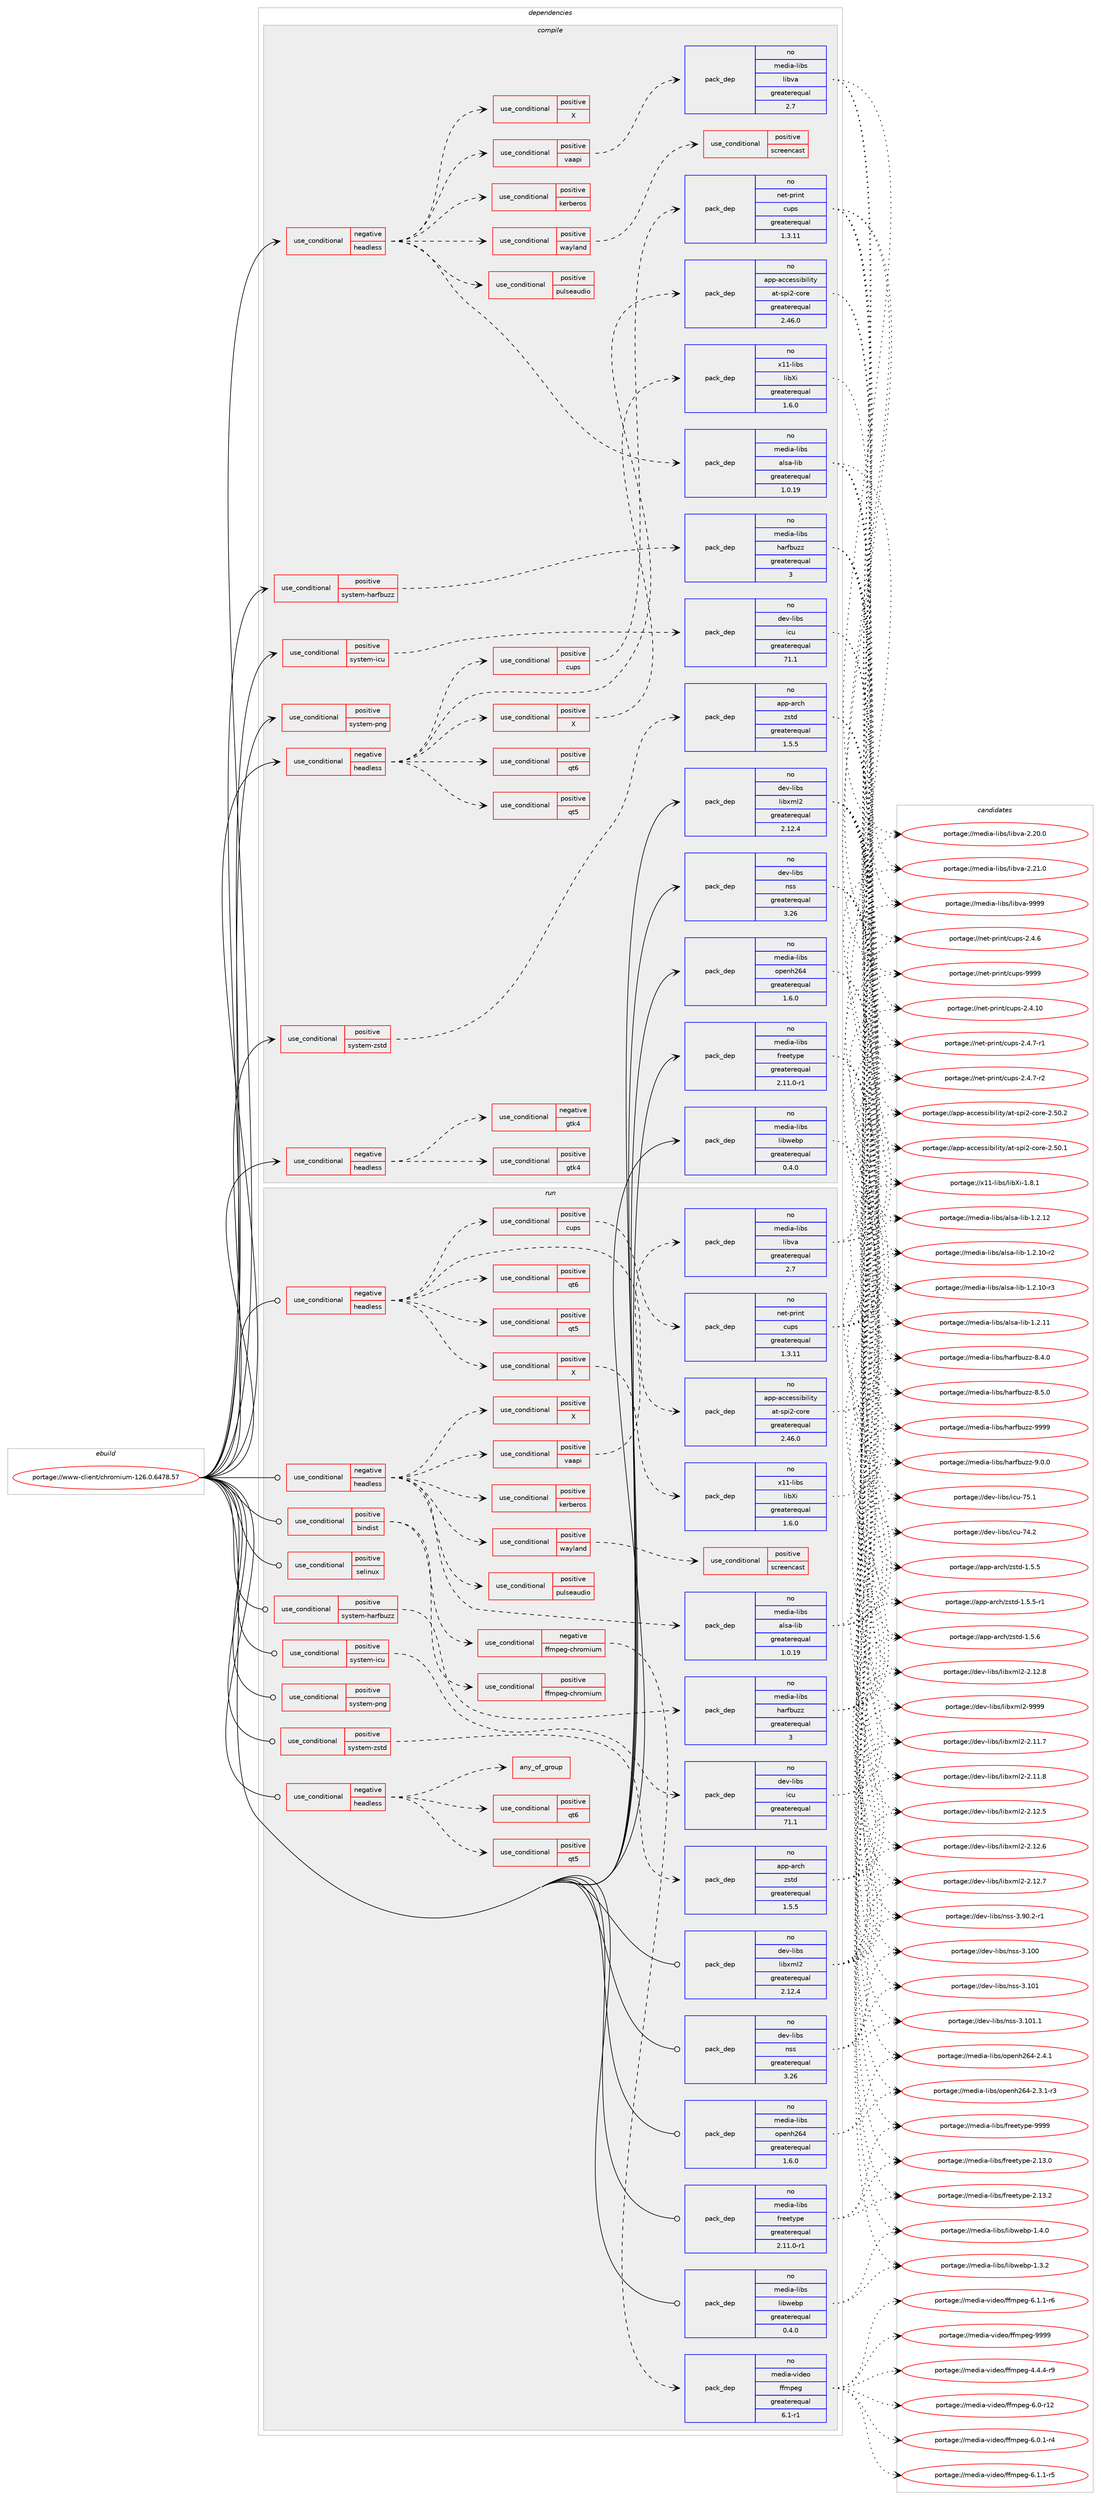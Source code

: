 digraph prolog {

# *************
# Graph options
# *************

newrank=true;
concentrate=true;
compound=true;
graph [rankdir=LR,fontname=Helvetica,fontsize=10,ranksep=1.5];#, ranksep=2.5, nodesep=0.2];
edge  [arrowhead=vee];
node  [fontname=Helvetica,fontsize=10];

# **********
# The ebuild
# **********

subgraph cluster_leftcol {
color=gray;
rank=same;
label=<<i>ebuild</i>>;
id [label="portage://www-client/chromium-126.0.6478.57", color=red, width=4, href="../www-client/chromium-126.0.6478.57.svg"];
}

# ****************
# The dependencies
# ****************

subgraph cluster_midcol {
color=gray;
label=<<i>dependencies</i>>;
subgraph cluster_compile {
fillcolor="#eeeeee";
style=filled;
label=<<i>compile</i>>;
subgraph cond116617 {
dependency224839 [label=<<TABLE BORDER="0" CELLBORDER="1" CELLSPACING="0" CELLPADDING="4"><TR><TD ROWSPAN="3" CELLPADDING="10">use_conditional</TD></TR><TR><TD>negative</TD></TR><TR><TD>headless</TD></TR></TABLE>>, shape=none, color=red];
subgraph cond116618 {
dependency224840 [label=<<TABLE BORDER="0" CELLBORDER="1" CELLSPACING="0" CELLPADDING="4"><TR><TD ROWSPAN="3" CELLPADDING="10">use_conditional</TD></TR><TR><TD>positive</TD></TR><TR><TD>X</TD></TR></TABLE>>, shape=none, color=red];
# *** BEGIN UNKNOWN DEPENDENCY TYPE (TODO) ***
# dependency224840 -> package_dependency(portage://www-client/chromium-126.0.6478.57,install,no,x11-libs,libXcomposite,none,[,,],any_same_slot,[])
# *** END UNKNOWN DEPENDENCY TYPE (TODO) ***

# *** BEGIN UNKNOWN DEPENDENCY TYPE (TODO) ***
# dependency224840 -> package_dependency(portage://www-client/chromium-126.0.6478.57,install,no,x11-libs,libXcursor,none,[,,],any_same_slot,[])
# *** END UNKNOWN DEPENDENCY TYPE (TODO) ***

# *** BEGIN UNKNOWN DEPENDENCY TYPE (TODO) ***
# dependency224840 -> package_dependency(portage://www-client/chromium-126.0.6478.57,install,no,x11-libs,libXdamage,none,[,,],any_same_slot,[])
# *** END UNKNOWN DEPENDENCY TYPE (TODO) ***

# *** BEGIN UNKNOWN DEPENDENCY TYPE (TODO) ***
# dependency224840 -> package_dependency(portage://www-client/chromium-126.0.6478.57,install,no,x11-libs,libXfixes,none,[,,],any_same_slot,[])
# *** END UNKNOWN DEPENDENCY TYPE (TODO) ***

subgraph pack104961 {
dependency224841 [label=<<TABLE BORDER="0" CELLBORDER="1" CELLSPACING="0" CELLPADDING="4" WIDTH="220"><TR><TD ROWSPAN="6" CELLPADDING="30">pack_dep</TD></TR><TR><TD WIDTH="110">no</TD></TR><TR><TD>x11-libs</TD></TR><TR><TD>libXi</TD></TR><TR><TD>greaterequal</TD></TR><TR><TD>1.6.0</TD></TR></TABLE>>, shape=none, color=blue];
}
dependency224840:e -> dependency224841:w [weight=20,style="dashed",arrowhead="vee"];
# *** BEGIN UNKNOWN DEPENDENCY TYPE (TODO) ***
# dependency224840 -> package_dependency(portage://www-client/chromium-126.0.6478.57,install,no,x11-libs,libXrandr,none,[,,],any_same_slot,[])
# *** END UNKNOWN DEPENDENCY TYPE (TODO) ***

# *** BEGIN UNKNOWN DEPENDENCY TYPE (TODO) ***
# dependency224840 -> package_dependency(portage://www-client/chromium-126.0.6478.57,install,no,x11-libs,libXrender,none,[,,],any_same_slot,[])
# *** END UNKNOWN DEPENDENCY TYPE (TODO) ***

# *** BEGIN UNKNOWN DEPENDENCY TYPE (TODO) ***
# dependency224840 -> package_dependency(portage://www-client/chromium-126.0.6478.57,install,no,x11-libs,libXtst,none,[,,],any_same_slot,[])
# *** END UNKNOWN DEPENDENCY TYPE (TODO) ***

# *** BEGIN UNKNOWN DEPENDENCY TYPE (TODO) ***
# dependency224840 -> package_dependency(portage://www-client/chromium-126.0.6478.57,install,no,x11-libs,libxshmfence,none,[,,],any_same_slot,[])
# *** END UNKNOWN DEPENDENCY TYPE (TODO) ***

}
dependency224839:e -> dependency224840:w [weight=20,style="dashed",arrowhead="vee"];
subgraph pack104962 {
dependency224842 [label=<<TABLE BORDER="0" CELLBORDER="1" CELLSPACING="0" CELLPADDING="4" WIDTH="220"><TR><TD ROWSPAN="6" CELLPADDING="30">pack_dep</TD></TR><TR><TD WIDTH="110">no</TD></TR><TR><TD>app-accessibility</TD></TR><TR><TD>at-spi2-core</TD></TR><TR><TD>greaterequal</TD></TR><TR><TD>2.46.0</TD></TR></TABLE>>, shape=none, color=blue];
}
dependency224839:e -> dependency224842:w [weight=20,style="dashed",arrowhead="vee"];
# *** BEGIN UNKNOWN DEPENDENCY TYPE (TODO) ***
# dependency224839 -> package_dependency(portage://www-client/chromium-126.0.6478.57,install,no,media-libs,mesa,none,[,,],any_same_slot,[use(optenable(X),none),use(optenable(wayland),none)])
# *** END UNKNOWN DEPENDENCY TYPE (TODO) ***

subgraph cond116619 {
dependency224843 [label=<<TABLE BORDER="0" CELLBORDER="1" CELLSPACING="0" CELLPADDING="4"><TR><TD ROWSPAN="3" CELLPADDING="10">use_conditional</TD></TR><TR><TD>positive</TD></TR><TR><TD>cups</TD></TR></TABLE>>, shape=none, color=red];
subgraph pack104963 {
dependency224844 [label=<<TABLE BORDER="0" CELLBORDER="1" CELLSPACING="0" CELLPADDING="4" WIDTH="220"><TR><TD ROWSPAN="6" CELLPADDING="30">pack_dep</TD></TR><TR><TD WIDTH="110">no</TD></TR><TR><TD>net-print</TD></TR><TR><TD>cups</TD></TR><TR><TD>greaterequal</TD></TR><TR><TD>1.3.11</TD></TR></TABLE>>, shape=none, color=blue];
}
dependency224843:e -> dependency224844:w [weight=20,style="dashed",arrowhead="vee"];
}
dependency224839:e -> dependency224843:w [weight=20,style="dashed",arrowhead="vee"];
# *** BEGIN UNKNOWN DEPENDENCY TYPE (TODO) ***
# dependency224839 -> package_dependency(portage://www-client/chromium-126.0.6478.57,install,no,virtual,udev,none,[,,],[],[])
# *** END UNKNOWN DEPENDENCY TYPE (TODO) ***

# *** BEGIN UNKNOWN DEPENDENCY TYPE (TODO) ***
# dependency224839 -> package_dependency(portage://www-client/chromium-126.0.6478.57,install,no,x11-libs,cairo,none,[,,],any_same_slot,[])
# *** END UNKNOWN DEPENDENCY TYPE (TODO) ***

# *** BEGIN UNKNOWN DEPENDENCY TYPE (TODO) ***
# dependency224839 -> package_dependency(portage://www-client/chromium-126.0.6478.57,install,no,x11-libs,gdk-pixbuf,none,[,,],[slot(2)],[])
# *** END UNKNOWN DEPENDENCY TYPE (TODO) ***

# *** BEGIN UNKNOWN DEPENDENCY TYPE (TODO) ***
# dependency224839 -> package_dependency(portage://www-client/chromium-126.0.6478.57,install,no,x11-libs,pango,none,[,,],any_same_slot,[])
# *** END UNKNOWN DEPENDENCY TYPE (TODO) ***

subgraph cond116620 {
dependency224845 [label=<<TABLE BORDER="0" CELLBORDER="1" CELLSPACING="0" CELLPADDING="4"><TR><TD ROWSPAN="3" CELLPADDING="10">use_conditional</TD></TR><TR><TD>positive</TD></TR><TR><TD>qt5</TD></TR></TABLE>>, shape=none, color=red];
# *** BEGIN UNKNOWN DEPENDENCY TYPE (TODO) ***
# dependency224845 -> package_dependency(portage://www-client/chromium-126.0.6478.57,install,no,dev-qt,qtcore,none,[,,],[slot(5)],[])
# *** END UNKNOWN DEPENDENCY TYPE (TODO) ***

# *** BEGIN UNKNOWN DEPENDENCY TYPE (TODO) ***
# dependency224845 -> package_dependency(portage://www-client/chromium-126.0.6478.57,install,no,dev-qt,qtwidgets,none,[,,],[slot(5)],[])
# *** END UNKNOWN DEPENDENCY TYPE (TODO) ***

}
dependency224839:e -> dependency224845:w [weight=20,style="dashed",arrowhead="vee"];
subgraph cond116621 {
dependency224846 [label=<<TABLE BORDER="0" CELLBORDER="1" CELLSPACING="0" CELLPADDING="4"><TR><TD ROWSPAN="3" CELLPADDING="10">use_conditional</TD></TR><TR><TD>positive</TD></TR><TR><TD>qt6</TD></TR></TABLE>>, shape=none, color=red];
# *** BEGIN UNKNOWN DEPENDENCY TYPE (TODO) ***
# dependency224846 -> package_dependency(portage://www-client/chromium-126.0.6478.57,install,no,dev-qt,qtbase,none,[,,],[slot(6)],[use(enable(gui),none),use(enable(widgets),none)])
# *** END UNKNOWN DEPENDENCY TYPE (TODO) ***

}
dependency224839:e -> dependency224846:w [weight=20,style="dashed",arrowhead="vee"];
}
id:e -> dependency224839:w [weight=20,style="solid",arrowhead="vee"];
subgraph cond116622 {
dependency224847 [label=<<TABLE BORDER="0" CELLBORDER="1" CELLSPACING="0" CELLPADDING="4"><TR><TD ROWSPAN="3" CELLPADDING="10">use_conditional</TD></TR><TR><TD>negative</TD></TR><TR><TD>headless</TD></TR></TABLE>>, shape=none, color=red];
subgraph cond116623 {
dependency224848 [label=<<TABLE BORDER="0" CELLBORDER="1" CELLSPACING="0" CELLPADDING="4"><TR><TD ROWSPAN="3" CELLPADDING="10">use_conditional</TD></TR><TR><TD>positive</TD></TR><TR><TD>gtk4</TD></TR></TABLE>>, shape=none, color=red];
# *** BEGIN UNKNOWN DEPENDENCY TYPE (TODO) ***
# dependency224848 -> package_dependency(portage://www-client/chromium-126.0.6478.57,install,no,gui-libs,gtk,none,[,,],[slot(4)],[use(optenable(X),none),use(optenable(wayland),none)])
# *** END UNKNOWN DEPENDENCY TYPE (TODO) ***

}
dependency224847:e -> dependency224848:w [weight=20,style="dashed",arrowhead="vee"];
subgraph cond116624 {
dependency224849 [label=<<TABLE BORDER="0" CELLBORDER="1" CELLSPACING="0" CELLPADDING="4"><TR><TD ROWSPAN="3" CELLPADDING="10">use_conditional</TD></TR><TR><TD>negative</TD></TR><TR><TD>gtk4</TD></TR></TABLE>>, shape=none, color=red];
# *** BEGIN UNKNOWN DEPENDENCY TYPE (TODO) ***
# dependency224849 -> package_dependency(portage://www-client/chromium-126.0.6478.57,install,no,x11-libs,gtk+,none,[,,],[slot(3)],[use(optenable(X),none),use(optenable(wayland),none)])
# *** END UNKNOWN DEPENDENCY TYPE (TODO) ***

}
dependency224847:e -> dependency224849:w [weight=20,style="dashed",arrowhead="vee"];
}
id:e -> dependency224847:w [weight=20,style="solid",arrowhead="vee"];
subgraph cond116625 {
dependency224850 [label=<<TABLE BORDER="0" CELLBORDER="1" CELLSPACING="0" CELLPADDING="4"><TR><TD ROWSPAN="3" CELLPADDING="10">use_conditional</TD></TR><TR><TD>negative</TD></TR><TR><TD>headless</TD></TR></TABLE>>, shape=none, color=red];
# *** BEGIN UNKNOWN DEPENDENCY TYPE (TODO) ***
# dependency224850 -> package_dependency(portage://www-client/chromium-126.0.6478.57,install,no,dev-libs,glib,none,[,,],[slot(2)],[])
# *** END UNKNOWN DEPENDENCY TYPE (TODO) ***

subgraph pack104964 {
dependency224851 [label=<<TABLE BORDER="0" CELLBORDER="1" CELLSPACING="0" CELLPADDING="4" WIDTH="220"><TR><TD ROWSPAN="6" CELLPADDING="30">pack_dep</TD></TR><TR><TD WIDTH="110">no</TD></TR><TR><TD>media-libs</TD></TR><TR><TD>alsa-lib</TD></TR><TR><TD>greaterequal</TD></TR><TR><TD>1.0.19</TD></TR></TABLE>>, shape=none, color=blue];
}
dependency224850:e -> dependency224851:w [weight=20,style="dashed",arrowhead="vee"];
subgraph cond116626 {
dependency224852 [label=<<TABLE BORDER="0" CELLBORDER="1" CELLSPACING="0" CELLPADDING="4"><TR><TD ROWSPAN="3" CELLPADDING="10">use_conditional</TD></TR><TR><TD>positive</TD></TR><TR><TD>pulseaudio</TD></TR></TABLE>>, shape=none, color=red];
# *** BEGIN UNKNOWN DEPENDENCY TYPE (TODO) ***
# dependency224852 -> package_dependency(portage://www-client/chromium-126.0.6478.57,install,no,media-libs,libpulse,none,[,,],any_same_slot,[])
# *** END UNKNOWN DEPENDENCY TYPE (TODO) ***

}
dependency224850:e -> dependency224852:w [weight=20,style="dashed",arrowhead="vee"];
# *** BEGIN UNKNOWN DEPENDENCY TYPE (TODO) ***
# dependency224850 -> package_dependency(portage://www-client/chromium-126.0.6478.57,install,no,sys-apps,pciutils,none,[,,],any_same_slot,[])
# *** END UNKNOWN DEPENDENCY TYPE (TODO) ***

subgraph cond116627 {
dependency224853 [label=<<TABLE BORDER="0" CELLBORDER="1" CELLSPACING="0" CELLPADDING="4"><TR><TD ROWSPAN="3" CELLPADDING="10">use_conditional</TD></TR><TR><TD>positive</TD></TR><TR><TD>kerberos</TD></TR></TABLE>>, shape=none, color=red];
# *** BEGIN UNKNOWN DEPENDENCY TYPE (TODO) ***
# dependency224853 -> package_dependency(portage://www-client/chromium-126.0.6478.57,install,no,virtual,krb5,none,[,,],[],[])
# *** END UNKNOWN DEPENDENCY TYPE (TODO) ***

}
dependency224850:e -> dependency224853:w [weight=20,style="dashed",arrowhead="vee"];
subgraph cond116628 {
dependency224854 [label=<<TABLE BORDER="0" CELLBORDER="1" CELLSPACING="0" CELLPADDING="4"><TR><TD ROWSPAN="3" CELLPADDING="10">use_conditional</TD></TR><TR><TD>positive</TD></TR><TR><TD>vaapi</TD></TR></TABLE>>, shape=none, color=red];
subgraph pack104965 {
dependency224855 [label=<<TABLE BORDER="0" CELLBORDER="1" CELLSPACING="0" CELLPADDING="4" WIDTH="220"><TR><TD ROWSPAN="6" CELLPADDING="30">pack_dep</TD></TR><TR><TD WIDTH="110">no</TD></TR><TR><TD>media-libs</TD></TR><TR><TD>libva</TD></TR><TR><TD>greaterequal</TD></TR><TR><TD>2.7</TD></TR></TABLE>>, shape=none, color=blue];
}
dependency224854:e -> dependency224855:w [weight=20,style="dashed",arrowhead="vee"];
}
dependency224850:e -> dependency224854:w [weight=20,style="dashed",arrowhead="vee"];
subgraph cond116629 {
dependency224856 [label=<<TABLE BORDER="0" CELLBORDER="1" CELLSPACING="0" CELLPADDING="4"><TR><TD ROWSPAN="3" CELLPADDING="10">use_conditional</TD></TR><TR><TD>positive</TD></TR><TR><TD>X</TD></TR></TABLE>>, shape=none, color=red];
# *** BEGIN UNKNOWN DEPENDENCY TYPE (TODO) ***
# dependency224856 -> package_dependency(portage://www-client/chromium-126.0.6478.57,install,no,x11-libs,libX11,none,[,,],any_same_slot,[])
# *** END UNKNOWN DEPENDENCY TYPE (TODO) ***

# *** BEGIN UNKNOWN DEPENDENCY TYPE (TODO) ***
# dependency224856 -> package_dependency(portage://www-client/chromium-126.0.6478.57,install,no,x11-libs,libXext,none,[,,],any_same_slot,[])
# *** END UNKNOWN DEPENDENCY TYPE (TODO) ***

# *** BEGIN UNKNOWN DEPENDENCY TYPE (TODO) ***
# dependency224856 -> package_dependency(portage://www-client/chromium-126.0.6478.57,install,no,x11-libs,libxcb,none,[,,],any_same_slot,[])
# *** END UNKNOWN DEPENDENCY TYPE (TODO) ***

}
dependency224850:e -> dependency224856:w [weight=20,style="dashed",arrowhead="vee"];
# *** BEGIN UNKNOWN DEPENDENCY TYPE (TODO) ***
# dependency224850 -> package_dependency(portage://www-client/chromium-126.0.6478.57,install,no,x11-libs,libxkbcommon,none,[,,],any_same_slot,[])
# *** END UNKNOWN DEPENDENCY TYPE (TODO) ***

subgraph cond116630 {
dependency224857 [label=<<TABLE BORDER="0" CELLBORDER="1" CELLSPACING="0" CELLPADDING="4"><TR><TD ROWSPAN="3" CELLPADDING="10">use_conditional</TD></TR><TR><TD>positive</TD></TR><TR><TD>wayland</TD></TR></TABLE>>, shape=none, color=red];
# *** BEGIN UNKNOWN DEPENDENCY TYPE (TODO) ***
# dependency224857 -> package_dependency(portage://www-client/chromium-126.0.6478.57,install,no,dev-libs,libffi,none,[,,],any_same_slot,[])
# *** END UNKNOWN DEPENDENCY TYPE (TODO) ***

# *** BEGIN UNKNOWN DEPENDENCY TYPE (TODO) ***
# dependency224857 -> package_dependency(portage://www-client/chromium-126.0.6478.57,install,no,dev-libs,wayland,none,[,,],any_same_slot,[])
# *** END UNKNOWN DEPENDENCY TYPE (TODO) ***

subgraph cond116631 {
dependency224858 [label=<<TABLE BORDER="0" CELLBORDER="1" CELLSPACING="0" CELLPADDING="4"><TR><TD ROWSPAN="3" CELLPADDING="10">use_conditional</TD></TR><TR><TD>positive</TD></TR><TR><TD>screencast</TD></TR></TABLE>>, shape=none, color=red];
# *** BEGIN UNKNOWN DEPENDENCY TYPE (TODO) ***
# dependency224858 -> package_dependency(portage://www-client/chromium-126.0.6478.57,install,no,media-video,pipewire,none,[,,],any_same_slot,[])
# *** END UNKNOWN DEPENDENCY TYPE (TODO) ***

}
dependency224857:e -> dependency224858:w [weight=20,style="dashed",arrowhead="vee"];
}
dependency224850:e -> dependency224857:w [weight=20,style="dashed",arrowhead="vee"];
}
id:e -> dependency224850:w [weight=20,style="solid",arrowhead="vee"];
subgraph cond116632 {
dependency224859 [label=<<TABLE BORDER="0" CELLBORDER="1" CELLSPACING="0" CELLPADDING="4"><TR><TD ROWSPAN="3" CELLPADDING="10">use_conditional</TD></TR><TR><TD>positive</TD></TR><TR><TD>system-harfbuzz</TD></TR></TABLE>>, shape=none, color=red];
subgraph pack104966 {
dependency224860 [label=<<TABLE BORDER="0" CELLBORDER="1" CELLSPACING="0" CELLPADDING="4" WIDTH="220"><TR><TD ROWSPAN="6" CELLPADDING="30">pack_dep</TD></TR><TR><TD WIDTH="110">no</TD></TR><TR><TD>media-libs</TD></TR><TR><TD>harfbuzz</TD></TR><TR><TD>greaterequal</TD></TR><TR><TD>3</TD></TR></TABLE>>, shape=none, color=blue];
}
dependency224859:e -> dependency224860:w [weight=20,style="dashed",arrowhead="vee"];
}
id:e -> dependency224859:w [weight=20,style="solid",arrowhead="vee"];
subgraph cond116633 {
dependency224861 [label=<<TABLE BORDER="0" CELLBORDER="1" CELLSPACING="0" CELLPADDING="4"><TR><TD ROWSPAN="3" CELLPADDING="10">use_conditional</TD></TR><TR><TD>positive</TD></TR><TR><TD>system-icu</TD></TR></TABLE>>, shape=none, color=red];
subgraph pack104967 {
dependency224862 [label=<<TABLE BORDER="0" CELLBORDER="1" CELLSPACING="0" CELLPADDING="4" WIDTH="220"><TR><TD ROWSPAN="6" CELLPADDING="30">pack_dep</TD></TR><TR><TD WIDTH="110">no</TD></TR><TR><TD>dev-libs</TD></TR><TR><TD>icu</TD></TR><TR><TD>greaterequal</TD></TR><TR><TD>71.1</TD></TR></TABLE>>, shape=none, color=blue];
}
dependency224861:e -> dependency224862:w [weight=20,style="dashed",arrowhead="vee"];
}
id:e -> dependency224861:w [weight=20,style="solid",arrowhead="vee"];
subgraph cond116634 {
dependency224863 [label=<<TABLE BORDER="0" CELLBORDER="1" CELLSPACING="0" CELLPADDING="4"><TR><TD ROWSPAN="3" CELLPADDING="10">use_conditional</TD></TR><TR><TD>positive</TD></TR><TR><TD>system-png</TD></TR></TABLE>>, shape=none, color=red];
# *** BEGIN UNKNOWN DEPENDENCY TYPE (TODO) ***
# dependency224863 -> package_dependency(portage://www-client/chromium-126.0.6478.57,install,no,media-libs,libpng,none,[,,],any_same_slot,[use(disable(apng),negative)])
# *** END UNKNOWN DEPENDENCY TYPE (TODO) ***

}
id:e -> dependency224863:w [weight=20,style="solid",arrowhead="vee"];
subgraph cond116635 {
dependency224864 [label=<<TABLE BORDER="0" CELLBORDER="1" CELLSPACING="0" CELLPADDING="4"><TR><TD ROWSPAN="3" CELLPADDING="10">use_conditional</TD></TR><TR><TD>positive</TD></TR><TR><TD>system-zstd</TD></TR></TABLE>>, shape=none, color=red];
subgraph pack104968 {
dependency224865 [label=<<TABLE BORDER="0" CELLBORDER="1" CELLSPACING="0" CELLPADDING="4" WIDTH="220"><TR><TD ROWSPAN="6" CELLPADDING="30">pack_dep</TD></TR><TR><TD WIDTH="110">no</TD></TR><TR><TD>app-arch</TD></TR><TR><TD>zstd</TD></TR><TR><TD>greaterequal</TD></TR><TR><TD>1.5.5</TD></TR></TABLE>>, shape=none, color=blue];
}
dependency224864:e -> dependency224865:w [weight=20,style="dashed",arrowhead="vee"];
}
id:e -> dependency224864:w [weight=20,style="solid",arrowhead="vee"];
# *** BEGIN UNKNOWN DEPENDENCY TYPE (TODO) ***
# id -> package_dependency(portage://www-client/chromium-126.0.6478.57,install,no,app-arch,bzip2,none,[,,],any_same_slot,[])
# *** END UNKNOWN DEPENDENCY TYPE (TODO) ***

# *** BEGIN UNKNOWN DEPENDENCY TYPE (TODO) ***
# id -> package_dependency(portage://www-client/chromium-126.0.6478.57,install,no,dev-libs,expat,none,[,,],any_same_slot,[])
# *** END UNKNOWN DEPENDENCY TYPE (TODO) ***

subgraph pack104969 {
dependency224866 [label=<<TABLE BORDER="0" CELLBORDER="1" CELLSPACING="0" CELLPADDING="4" WIDTH="220"><TR><TD ROWSPAN="6" CELLPADDING="30">pack_dep</TD></TR><TR><TD WIDTH="110">no</TD></TR><TR><TD>dev-libs</TD></TR><TR><TD>libxml2</TD></TR><TR><TD>greaterequal</TD></TR><TR><TD>2.12.4</TD></TR></TABLE>>, shape=none, color=blue];
}
id:e -> dependency224866:w [weight=20,style="solid",arrowhead="vee"];
# *** BEGIN UNKNOWN DEPENDENCY TYPE (TODO) ***
# id -> package_dependency(portage://www-client/chromium-126.0.6478.57,install,no,dev-libs,libxslt,none,[,,],any_same_slot,[])
# *** END UNKNOWN DEPENDENCY TYPE (TODO) ***

# *** BEGIN UNKNOWN DEPENDENCY TYPE (TODO) ***
# id -> package_dependency(portage://www-client/chromium-126.0.6478.57,install,no,dev-libs,nspr,none,[,,],any_same_slot,[])
# *** END UNKNOWN DEPENDENCY TYPE (TODO) ***

subgraph pack104970 {
dependency224867 [label=<<TABLE BORDER="0" CELLBORDER="1" CELLSPACING="0" CELLPADDING="4" WIDTH="220"><TR><TD ROWSPAN="6" CELLPADDING="30">pack_dep</TD></TR><TR><TD WIDTH="110">no</TD></TR><TR><TD>dev-libs</TD></TR><TR><TD>nss</TD></TR><TR><TD>greaterequal</TD></TR><TR><TD>3.26</TD></TR></TABLE>>, shape=none, color=blue];
}
id:e -> dependency224867:w [weight=20,style="solid",arrowhead="vee"];
# *** BEGIN UNKNOWN DEPENDENCY TYPE (TODO) ***
# id -> package_dependency(portage://www-client/chromium-126.0.6478.57,install,no,media-libs,flac,none,[,,],any_same_slot,[])
# *** END UNKNOWN DEPENDENCY TYPE (TODO) ***

# *** BEGIN UNKNOWN DEPENDENCY TYPE (TODO) ***
# id -> package_dependency(portage://www-client/chromium-126.0.6478.57,install,no,media-libs,fontconfig,none,[,,],any_same_slot,[])
# *** END UNKNOWN DEPENDENCY TYPE (TODO) ***

subgraph pack104971 {
dependency224868 [label=<<TABLE BORDER="0" CELLBORDER="1" CELLSPACING="0" CELLPADDING="4" WIDTH="220"><TR><TD ROWSPAN="6" CELLPADDING="30">pack_dep</TD></TR><TR><TD WIDTH="110">no</TD></TR><TR><TD>media-libs</TD></TR><TR><TD>freetype</TD></TR><TR><TD>greaterequal</TD></TR><TR><TD>2.11.0-r1</TD></TR></TABLE>>, shape=none, color=blue];
}
id:e -> dependency224868:w [weight=20,style="solid",arrowhead="vee"];
# *** BEGIN UNKNOWN DEPENDENCY TYPE (TODO) ***
# id -> package_dependency(portage://www-client/chromium-126.0.6478.57,install,no,media-libs,libjpeg-turbo,none,[,,],any_same_slot,[])
# *** END UNKNOWN DEPENDENCY TYPE (TODO) ***

subgraph pack104972 {
dependency224869 [label=<<TABLE BORDER="0" CELLBORDER="1" CELLSPACING="0" CELLPADDING="4" WIDTH="220"><TR><TD ROWSPAN="6" CELLPADDING="30">pack_dep</TD></TR><TR><TD WIDTH="110">no</TD></TR><TR><TD>media-libs</TD></TR><TR><TD>libwebp</TD></TR><TR><TD>greaterequal</TD></TR><TR><TD>0.4.0</TD></TR></TABLE>>, shape=none, color=blue];
}
id:e -> dependency224869:w [weight=20,style="solid",arrowhead="vee"];
# *** BEGIN UNKNOWN DEPENDENCY TYPE (TODO) ***
# id -> package_dependency(portage://www-client/chromium-126.0.6478.57,install,no,media-libs,mesa,none,[,,],any_same_slot,[use(enable(gbm),positive)])
# *** END UNKNOWN DEPENDENCY TYPE (TODO) ***

subgraph pack104973 {
dependency224870 [label=<<TABLE BORDER="0" CELLBORDER="1" CELLSPACING="0" CELLPADDING="4" WIDTH="220"><TR><TD ROWSPAN="6" CELLPADDING="30">pack_dep</TD></TR><TR><TD WIDTH="110">no</TD></TR><TR><TD>media-libs</TD></TR><TR><TD>openh264</TD></TR><TR><TD>greaterequal</TD></TR><TR><TD>1.6.0</TD></TR></TABLE>>, shape=none, color=blue];
}
id:e -> dependency224870:w [weight=20,style="solid",arrowhead="vee"];
# *** BEGIN UNKNOWN DEPENDENCY TYPE (TODO) ***
# id -> package_dependency(portage://www-client/chromium-126.0.6478.57,install,no,net-misc,curl,none,[,,],[],[use(enable(ssl),none)])
# *** END UNKNOWN DEPENDENCY TYPE (TODO) ***

# *** BEGIN UNKNOWN DEPENDENCY TYPE (TODO) ***
# id -> package_dependency(portage://www-client/chromium-126.0.6478.57,install,no,sys-apps,dbus,none,[,,],any_same_slot,[])
# *** END UNKNOWN DEPENDENCY TYPE (TODO) ***

# *** BEGIN UNKNOWN DEPENDENCY TYPE (TODO) ***
# id -> package_dependency(portage://www-client/chromium-126.0.6478.57,install,no,sys-libs,zlib,none,[,,],any_same_slot,[])
# *** END UNKNOWN DEPENDENCY TYPE (TODO) ***

# *** BEGIN UNKNOWN DEPENDENCY TYPE (TODO) ***
# id -> package_dependency(portage://www-client/chromium-126.0.6478.57,install,no,sys-libs,zlib,none,[,,],any_same_slot,[use(enable(minizip),none)])
# *** END UNKNOWN DEPENDENCY TYPE (TODO) ***

# *** BEGIN UNKNOWN DEPENDENCY TYPE (TODO) ***
# id -> package_dependency(portage://www-client/chromium-126.0.6478.57,install,no,x11-libs,libdrm,none,[,,],any_same_slot,[])
# *** END UNKNOWN DEPENDENCY TYPE (TODO) ***

# *** BEGIN UNKNOWN DEPENDENCY TYPE (TODO) ***
# id -> package_dependency(portage://www-client/chromium-126.0.6478.57,install,strong,sys-devel,llvm,none,[,,],[slot(0)],[])
# *** END UNKNOWN DEPENDENCY TYPE (TODO) ***

}
subgraph cluster_compileandrun {
fillcolor="#eeeeee";
style=filled;
label=<<i>compile and run</i>>;
}
subgraph cluster_run {
fillcolor="#eeeeee";
style=filled;
label=<<i>run</i>>;
subgraph cond116636 {
dependency224871 [label=<<TABLE BORDER="0" CELLBORDER="1" CELLSPACING="0" CELLPADDING="4"><TR><TD ROWSPAN="3" CELLPADDING="10">use_conditional</TD></TR><TR><TD>negative</TD></TR><TR><TD>headless</TD></TR></TABLE>>, shape=none, color=red];
subgraph any3049 {
dependency224872 [label=<<TABLE BORDER="0" CELLBORDER="1" CELLSPACING="0" CELLPADDING="4"><TR><TD CELLPADDING="10">any_of_group</TD></TR></TABLE>>, shape=none, color=red];# *** BEGIN UNKNOWN DEPENDENCY TYPE (TODO) ***
# dependency224872 -> package_dependency(portage://www-client/chromium-126.0.6478.57,run,no,x11-libs,gtk+,none,[,,],[slot(3)],[use(optenable(X),none),use(optenable(wayland),none)])
# *** END UNKNOWN DEPENDENCY TYPE (TODO) ***

# *** BEGIN UNKNOWN DEPENDENCY TYPE (TODO) ***
# dependency224872 -> package_dependency(portage://www-client/chromium-126.0.6478.57,run,no,gui-libs,gtk,none,[,,],[slot(4)],[use(optenable(X),none),use(optenable(wayland),none)])
# *** END UNKNOWN DEPENDENCY TYPE (TODO) ***

}
dependency224871:e -> dependency224872:w [weight=20,style="dashed",arrowhead="vee"];
subgraph cond116637 {
dependency224873 [label=<<TABLE BORDER="0" CELLBORDER="1" CELLSPACING="0" CELLPADDING="4"><TR><TD ROWSPAN="3" CELLPADDING="10">use_conditional</TD></TR><TR><TD>positive</TD></TR><TR><TD>qt5</TD></TR></TABLE>>, shape=none, color=red];
# *** BEGIN UNKNOWN DEPENDENCY TYPE (TODO) ***
# dependency224873 -> package_dependency(portage://www-client/chromium-126.0.6478.57,run,no,dev-qt,qtgui,none,[,,],[slot(5)],[use(optenable(X),none),use(optenable(wayland),none)])
# *** END UNKNOWN DEPENDENCY TYPE (TODO) ***

}
dependency224871:e -> dependency224873:w [weight=20,style="dashed",arrowhead="vee"];
subgraph cond116638 {
dependency224874 [label=<<TABLE BORDER="0" CELLBORDER="1" CELLSPACING="0" CELLPADDING="4"><TR><TD ROWSPAN="3" CELLPADDING="10">use_conditional</TD></TR><TR><TD>positive</TD></TR><TR><TD>qt6</TD></TR></TABLE>>, shape=none, color=red];
# *** BEGIN UNKNOWN DEPENDENCY TYPE (TODO) ***
# dependency224874 -> package_dependency(portage://www-client/chromium-126.0.6478.57,run,no,dev-qt,qtbase,none,[,,],[slot(6)],[use(optenable(X),none),use(optenable(wayland),none)])
# *** END UNKNOWN DEPENDENCY TYPE (TODO) ***

}
dependency224871:e -> dependency224874:w [weight=20,style="dashed",arrowhead="vee"];
}
id:e -> dependency224871:w [weight=20,style="solid",arrowhead="odot"];
subgraph cond116639 {
dependency224875 [label=<<TABLE BORDER="0" CELLBORDER="1" CELLSPACING="0" CELLPADDING="4"><TR><TD ROWSPAN="3" CELLPADDING="10">use_conditional</TD></TR><TR><TD>negative</TD></TR><TR><TD>headless</TD></TR></TABLE>>, shape=none, color=red];
subgraph cond116640 {
dependency224876 [label=<<TABLE BORDER="0" CELLBORDER="1" CELLSPACING="0" CELLPADDING="4"><TR><TD ROWSPAN="3" CELLPADDING="10">use_conditional</TD></TR><TR><TD>positive</TD></TR><TR><TD>X</TD></TR></TABLE>>, shape=none, color=red];
# *** BEGIN UNKNOWN DEPENDENCY TYPE (TODO) ***
# dependency224876 -> package_dependency(portage://www-client/chromium-126.0.6478.57,run,no,x11-libs,libXcomposite,none,[,,],any_same_slot,[])
# *** END UNKNOWN DEPENDENCY TYPE (TODO) ***

# *** BEGIN UNKNOWN DEPENDENCY TYPE (TODO) ***
# dependency224876 -> package_dependency(portage://www-client/chromium-126.0.6478.57,run,no,x11-libs,libXcursor,none,[,,],any_same_slot,[])
# *** END UNKNOWN DEPENDENCY TYPE (TODO) ***

# *** BEGIN UNKNOWN DEPENDENCY TYPE (TODO) ***
# dependency224876 -> package_dependency(portage://www-client/chromium-126.0.6478.57,run,no,x11-libs,libXdamage,none,[,,],any_same_slot,[])
# *** END UNKNOWN DEPENDENCY TYPE (TODO) ***

# *** BEGIN UNKNOWN DEPENDENCY TYPE (TODO) ***
# dependency224876 -> package_dependency(portage://www-client/chromium-126.0.6478.57,run,no,x11-libs,libXfixes,none,[,,],any_same_slot,[])
# *** END UNKNOWN DEPENDENCY TYPE (TODO) ***

subgraph pack104974 {
dependency224877 [label=<<TABLE BORDER="0" CELLBORDER="1" CELLSPACING="0" CELLPADDING="4" WIDTH="220"><TR><TD ROWSPAN="6" CELLPADDING="30">pack_dep</TD></TR><TR><TD WIDTH="110">no</TD></TR><TR><TD>x11-libs</TD></TR><TR><TD>libXi</TD></TR><TR><TD>greaterequal</TD></TR><TR><TD>1.6.0</TD></TR></TABLE>>, shape=none, color=blue];
}
dependency224876:e -> dependency224877:w [weight=20,style="dashed",arrowhead="vee"];
# *** BEGIN UNKNOWN DEPENDENCY TYPE (TODO) ***
# dependency224876 -> package_dependency(portage://www-client/chromium-126.0.6478.57,run,no,x11-libs,libXrandr,none,[,,],any_same_slot,[])
# *** END UNKNOWN DEPENDENCY TYPE (TODO) ***

# *** BEGIN UNKNOWN DEPENDENCY TYPE (TODO) ***
# dependency224876 -> package_dependency(portage://www-client/chromium-126.0.6478.57,run,no,x11-libs,libXrender,none,[,,],any_same_slot,[])
# *** END UNKNOWN DEPENDENCY TYPE (TODO) ***

# *** BEGIN UNKNOWN DEPENDENCY TYPE (TODO) ***
# dependency224876 -> package_dependency(portage://www-client/chromium-126.0.6478.57,run,no,x11-libs,libXtst,none,[,,],any_same_slot,[])
# *** END UNKNOWN DEPENDENCY TYPE (TODO) ***

# *** BEGIN UNKNOWN DEPENDENCY TYPE (TODO) ***
# dependency224876 -> package_dependency(portage://www-client/chromium-126.0.6478.57,run,no,x11-libs,libxshmfence,none,[,,],any_same_slot,[])
# *** END UNKNOWN DEPENDENCY TYPE (TODO) ***

}
dependency224875:e -> dependency224876:w [weight=20,style="dashed",arrowhead="vee"];
subgraph pack104975 {
dependency224878 [label=<<TABLE BORDER="0" CELLBORDER="1" CELLSPACING="0" CELLPADDING="4" WIDTH="220"><TR><TD ROWSPAN="6" CELLPADDING="30">pack_dep</TD></TR><TR><TD WIDTH="110">no</TD></TR><TR><TD>app-accessibility</TD></TR><TR><TD>at-spi2-core</TD></TR><TR><TD>greaterequal</TD></TR><TR><TD>2.46.0</TD></TR></TABLE>>, shape=none, color=blue];
}
dependency224875:e -> dependency224878:w [weight=20,style="dashed",arrowhead="vee"];
# *** BEGIN UNKNOWN DEPENDENCY TYPE (TODO) ***
# dependency224875 -> package_dependency(portage://www-client/chromium-126.0.6478.57,run,no,media-libs,mesa,none,[,,],any_same_slot,[use(optenable(X),none),use(optenable(wayland),none)])
# *** END UNKNOWN DEPENDENCY TYPE (TODO) ***

subgraph cond116641 {
dependency224879 [label=<<TABLE BORDER="0" CELLBORDER="1" CELLSPACING="0" CELLPADDING="4"><TR><TD ROWSPAN="3" CELLPADDING="10">use_conditional</TD></TR><TR><TD>positive</TD></TR><TR><TD>cups</TD></TR></TABLE>>, shape=none, color=red];
subgraph pack104976 {
dependency224880 [label=<<TABLE BORDER="0" CELLBORDER="1" CELLSPACING="0" CELLPADDING="4" WIDTH="220"><TR><TD ROWSPAN="6" CELLPADDING="30">pack_dep</TD></TR><TR><TD WIDTH="110">no</TD></TR><TR><TD>net-print</TD></TR><TR><TD>cups</TD></TR><TR><TD>greaterequal</TD></TR><TR><TD>1.3.11</TD></TR></TABLE>>, shape=none, color=blue];
}
dependency224879:e -> dependency224880:w [weight=20,style="dashed",arrowhead="vee"];
}
dependency224875:e -> dependency224879:w [weight=20,style="dashed",arrowhead="vee"];
# *** BEGIN UNKNOWN DEPENDENCY TYPE (TODO) ***
# dependency224875 -> package_dependency(portage://www-client/chromium-126.0.6478.57,run,no,virtual,udev,none,[,,],[],[])
# *** END UNKNOWN DEPENDENCY TYPE (TODO) ***

# *** BEGIN UNKNOWN DEPENDENCY TYPE (TODO) ***
# dependency224875 -> package_dependency(portage://www-client/chromium-126.0.6478.57,run,no,x11-libs,cairo,none,[,,],any_same_slot,[])
# *** END UNKNOWN DEPENDENCY TYPE (TODO) ***

# *** BEGIN UNKNOWN DEPENDENCY TYPE (TODO) ***
# dependency224875 -> package_dependency(portage://www-client/chromium-126.0.6478.57,run,no,x11-libs,gdk-pixbuf,none,[,,],[slot(2)],[])
# *** END UNKNOWN DEPENDENCY TYPE (TODO) ***

# *** BEGIN UNKNOWN DEPENDENCY TYPE (TODO) ***
# dependency224875 -> package_dependency(portage://www-client/chromium-126.0.6478.57,run,no,x11-libs,pango,none,[,,],any_same_slot,[])
# *** END UNKNOWN DEPENDENCY TYPE (TODO) ***

subgraph cond116642 {
dependency224881 [label=<<TABLE BORDER="0" CELLBORDER="1" CELLSPACING="0" CELLPADDING="4"><TR><TD ROWSPAN="3" CELLPADDING="10">use_conditional</TD></TR><TR><TD>positive</TD></TR><TR><TD>qt5</TD></TR></TABLE>>, shape=none, color=red];
# *** BEGIN UNKNOWN DEPENDENCY TYPE (TODO) ***
# dependency224881 -> package_dependency(portage://www-client/chromium-126.0.6478.57,run,no,dev-qt,qtcore,none,[,,],[slot(5)],[])
# *** END UNKNOWN DEPENDENCY TYPE (TODO) ***

# *** BEGIN UNKNOWN DEPENDENCY TYPE (TODO) ***
# dependency224881 -> package_dependency(portage://www-client/chromium-126.0.6478.57,run,no,dev-qt,qtwidgets,none,[,,],[slot(5)],[])
# *** END UNKNOWN DEPENDENCY TYPE (TODO) ***

}
dependency224875:e -> dependency224881:w [weight=20,style="dashed",arrowhead="vee"];
subgraph cond116643 {
dependency224882 [label=<<TABLE BORDER="0" CELLBORDER="1" CELLSPACING="0" CELLPADDING="4"><TR><TD ROWSPAN="3" CELLPADDING="10">use_conditional</TD></TR><TR><TD>positive</TD></TR><TR><TD>qt6</TD></TR></TABLE>>, shape=none, color=red];
# *** BEGIN UNKNOWN DEPENDENCY TYPE (TODO) ***
# dependency224882 -> package_dependency(portage://www-client/chromium-126.0.6478.57,run,no,dev-qt,qtbase,none,[,,],[slot(6)],[use(enable(gui),none),use(enable(widgets),none)])
# *** END UNKNOWN DEPENDENCY TYPE (TODO) ***

}
dependency224875:e -> dependency224882:w [weight=20,style="dashed",arrowhead="vee"];
}
id:e -> dependency224875:w [weight=20,style="solid",arrowhead="odot"];
subgraph cond116644 {
dependency224883 [label=<<TABLE BORDER="0" CELLBORDER="1" CELLSPACING="0" CELLPADDING="4"><TR><TD ROWSPAN="3" CELLPADDING="10">use_conditional</TD></TR><TR><TD>negative</TD></TR><TR><TD>headless</TD></TR></TABLE>>, shape=none, color=red];
# *** BEGIN UNKNOWN DEPENDENCY TYPE (TODO) ***
# dependency224883 -> package_dependency(portage://www-client/chromium-126.0.6478.57,run,no,dev-libs,glib,none,[,,],[slot(2)],[])
# *** END UNKNOWN DEPENDENCY TYPE (TODO) ***

subgraph pack104977 {
dependency224884 [label=<<TABLE BORDER="0" CELLBORDER="1" CELLSPACING="0" CELLPADDING="4" WIDTH="220"><TR><TD ROWSPAN="6" CELLPADDING="30">pack_dep</TD></TR><TR><TD WIDTH="110">no</TD></TR><TR><TD>media-libs</TD></TR><TR><TD>alsa-lib</TD></TR><TR><TD>greaterequal</TD></TR><TR><TD>1.0.19</TD></TR></TABLE>>, shape=none, color=blue];
}
dependency224883:e -> dependency224884:w [weight=20,style="dashed",arrowhead="vee"];
subgraph cond116645 {
dependency224885 [label=<<TABLE BORDER="0" CELLBORDER="1" CELLSPACING="0" CELLPADDING="4"><TR><TD ROWSPAN="3" CELLPADDING="10">use_conditional</TD></TR><TR><TD>positive</TD></TR><TR><TD>pulseaudio</TD></TR></TABLE>>, shape=none, color=red];
# *** BEGIN UNKNOWN DEPENDENCY TYPE (TODO) ***
# dependency224885 -> package_dependency(portage://www-client/chromium-126.0.6478.57,run,no,media-libs,libpulse,none,[,,],any_same_slot,[])
# *** END UNKNOWN DEPENDENCY TYPE (TODO) ***

}
dependency224883:e -> dependency224885:w [weight=20,style="dashed",arrowhead="vee"];
# *** BEGIN UNKNOWN DEPENDENCY TYPE (TODO) ***
# dependency224883 -> package_dependency(portage://www-client/chromium-126.0.6478.57,run,no,sys-apps,pciutils,none,[,,],any_same_slot,[])
# *** END UNKNOWN DEPENDENCY TYPE (TODO) ***

subgraph cond116646 {
dependency224886 [label=<<TABLE BORDER="0" CELLBORDER="1" CELLSPACING="0" CELLPADDING="4"><TR><TD ROWSPAN="3" CELLPADDING="10">use_conditional</TD></TR><TR><TD>positive</TD></TR><TR><TD>kerberos</TD></TR></TABLE>>, shape=none, color=red];
# *** BEGIN UNKNOWN DEPENDENCY TYPE (TODO) ***
# dependency224886 -> package_dependency(portage://www-client/chromium-126.0.6478.57,run,no,virtual,krb5,none,[,,],[],[])
# *** END UNKNOWN DEPENDENCY TYPE (TODO) ***

}
dependency224883:e -> dependency224886:w [weight=20,style="dashed",arrowhead="vee"];
subgraph cond116647 {
dependency224887 [label=<<TABLE BORDER="0" CELLBORDER="1" CELLSPACING="0" CELLPADDING="4"><TR><TD ROWSPAN="3" CELLPADDING="10">use_conditional</TD></TR><TR><TD>positive</TD></TR><TR><TD>vaapi</TD></TR></TABLE>>, shape=none, color=red];
subgraph pack104978 {
dependency224888 [label=<<TABLE BORDER="0" CELLBORDER="1" CELLSPACING="0" CELLPADDING="4" WIDTH="220"><TR><TD ROWSPAN="6" CELLPADDING="30">pack_dep</TD></TR><TR><TD WIDTH="110">no</TD></TR><TR><TD>media-libs</TD></TR><TR><TD>libva</TD></TR><TR><TD>greaterequal</TD></TR><TR><TD>2.7</TD></TR></TABLE>>, shape=none, color=blue];
}
dependency224887:e -> dependency224888:w [weight=20,style="dashed",arrowhead="vee"];
}
dependency224883:e -> dependency224887:w [weight=20,style="dashed",arrowhead="vee"];
subgraph cond116648 {
dependency224889 [label=<<TABLE BORDER="0" CELLBORDER="1" CELLSPACING="0" CELLPADDING="4"><TR><TD ROWSPAN="3" CELLPADDING="10">use_conditional</TD></TR><TR><TD>positive</TD></TR><TR><TD>X</TD></TR></TABLE>>, shape=none, color=red];
# *** BEGIN UNKNOWN DEPENDENCY TYPE (TODO) ***
# dependency224889 -> package_dependency(portage://www-client/chromium-126.0.6478.57,run,no,x11-libs,libX11,none,[,,],any_same_slot,[])
# *** END UNKNOWN DEPENDENCY TYPE (TODO) ***

# *** BEGIN UNKNOWN DEPENDENCY TYPE (TODO) ***
# dependency224889 -> package_dependency(portage://www-client/chromium-126.0.6478.57,run,no,x11-libs,libXext,none,[,,],any_same_slot,[])
# *** END UNKNOWN DEPENDENCY TYPE (TODO) ***

# *** BEGIN UNKNOWN DEPENDENCY TYPE (TODO) ***
# dependency224889 -> package_dependency(portage://www-client/chromium-126.0.6478.57,run,no,x11-libs,libxcb,none,[,,],any_same_slot,[])
# *** END UNKNOWN DEPENDENCY TYPE (TODO) ***

}
dependency224883:e -> dependency224889:w [weight=20,style="dashed",arrowhead="vee"];
# *** BEGIN UNKNOWN DEPENDENCY TYPE (TODO) ***
# dependency224883 -> package_dependency(portage://www-client/chromium-126.0.6478.57,run,no,x11-libs,libxkbcommon,none,[,,],any_same_slot,[])
# *** END UNKNOWN DEPENDENCY TYPE (TODO) ***

subgraph cond116649 {
dependency224890 [label=<<TABLE BORDER="0" CELLBORDER="1" CELLSPACING="0" CELLPADDING="4"><TR><TD ROWSPAN="3" CELLPADDING="10">use_conditional</TD></TR><TR><TD>positive</TD></TR><TR><TD>wayland</TD></TR></TABLE>>, shape=none, color=red];
# *** BEGIN UNKNOWN DEPENDENCY TYPE (TODO) ***
# dependency224890 -> package_dependency(portage://www-client/chromium-126.0.6478.57,run,no,dev-libs,libffi,none,[,,],any_same_slot,[])
# *** END UNKNOWN DEPENDENCY TYPE (TODO) ***

# *** BEGIN UNKNOWN DEPENDENCY TYPE (TODO) ***
# dependency224890 -> package_dependency(portage://www-client/chromium-126.0.6478.57,run,no,dev-libs,wayland,none,[,,],any_same_slot,[])
# *** END UNKNOWN DEPENDENCY TYPE (TODO) ***

subgraph cond116650 {
dependency224891 [label=<<TABLE BORDER="0" CELLBORDER="1" CELLSPACING="0" CELLPADDING="4"><TR><TD ROWSPAN="3" CELLPADDING="10">use_conditional</TD></TR><TR><TD>positive</TD></TR><TR><TD>screencast</TD></TR></TABLE>>, shape=none, color=red];
# *** BEGIN UNKNOWN DEPENDENCY TYPE (TODO) ***
# dependency224891 -> package_dependency(portage://www-client/chromium-126.0.6478.57,run,no,media-video,pipewire,none,[,,],any_same_slot,[])
# *** END UNKNOWN DEPENDENCY TYPE (TODO) ***

}
dependency224890:e -> dependency224891:w [weight=20,style="dashed",arrowhead="vee"];
}
dependency224883:e -> dependency224890:w [weight=20,style="dashed",arrowhead="vee"];
}
id:e -> dependency224883:w [weight=20,style="solid",arrowhead="odot"];
subgraph cond116651 {
dependency224892 [label=<<TABLE BORDER="0" CELLBORDER="1" CELLSPACING="0" CELLPADDING="4"><TR><TD ROWSPAN="3" CELLPADDING="10">use_conditional</TD></TR><TR><TD>positive</TD></TR><TR><TD>bindist</TD></TR></TABLE>>, shape=none, color=red];
subgraph cond116652 {
dependency224893 [label=<<TABLE BORDER="0" CELLBORDER="1" CELLSPACING="0" CELLPADDING="4"><TR><TD ROWSPAN="3" CELLPADDING="10">use_conditional</TD></TR><TR><TD>negative</TD></TR><TR><TD>ffmpeg-chromium</TD></TR></TABLE>>, shape=none, color=red];
subgraph pack104979 {
dependency224894 [label=<<TABLE BORDER="0" CELLBORDER="1" CELLSPACING="0" CELLPADDING="4" WIDTH="220"><TR><TD ROWSPAN="6" CELLPADDING="30">pack_dep</TD></TR><TR><TD WIDTH="110">no</TD></TR><TR><TD>media-video</TD></TR><TR><TD>ffmpeg</TD></TR><TR><TD>greaterequal</TD></TR><TR><TD>6.1-r1</TD></TR></TABLE>>, shape=none, color=blue];
}
dependency224893:e -> dependency224894:w [weight=20,style="dashed",arrowhead="vee"];
}
dependency224892:e -> dependency224893:w [weight=20,style="dashed",arrowhead="vee"];
subgraph cond116653 {
dependency224895 [label=<<TABLE BORDER="0" CELLBORDER="1" CELLSPACING="0" CELLPADDING="4"><TR><TD ROWSPAN="3" CELLPADDING="10">use_conditional</TD></TR><TR><TD>positive</TD></TR><TR><TD>ffmpeg-chromium</TD></TR></TABLE>>, shape=none, color=red];
# *** BEGIN UNKNOWN DEPENDENCY TYPE (TODO) ***
# dependency224895 -> package_dependency(portage://www-client/chromium-126.0.6478.57,run,no,media-video,ffmpeg-chromium,none,[,,],[slot(126)],[])
# *** END UNKNOWN DEPENDENCY TYPE (TODO) ***

}
dependency224892:e -> dependency224895:w [weight=20,style="dashed",arrowhead="vee"];
}
id:e -> dependency224892:w [weight=20,style="solid",arrowhead="odot"];
subgraph cond116654 {
dependency224896 [label=<<TABLE BORDER="0" CELLBORDER="1" CELLSPACING="0" CELLPADDING="4"><TR><TD ROWSPAN="3" CELLPADDING="10">use_conditional</TD></TR><TR><TD>positive</TD></TR><TR><TD>selinux</TD></TR></TABLE>>, shape=none, color=red];
# *** BEGIN UNKNOWN DEPENDENCY TYPE (TODO) ***
# dependency224896 -> package_dependency(portage://www-client/chromium-126.0.6478.57,run,no,sec-policy,selinux-chromium,none,[,,],[],[])
# *** END UNKNOWN DEPENDENCY TYPE (TODO) ***

}
id:e -> dependency224896:w [weight=20,style="solid",arrowhead="odot"];
subgraph cond116655 {
dependency224897 [label=<<TABLE BORDER="0" CELLBORDER="1" CELLSPACING="0" CELLPADDING="4"><TR><TD ROWSPAN="3" CELLPADDING="10">use_conditional</TD></TR><TR><TD>positive</TD></TR><TR><TD>system-harfbuzz</TD></TR></TABLE>>, shape=none, color=red];
subgraph pack104980 {
dependency224898 [label=<<TABLE BORDER="0" CELLBORDER="1" CELLSPACING="0" CELLPADDING="4" WIDTH="220"><TR><TD ROWSPAN="6" CELLPADDING="30">pack_dep</TD></TR><TR><TD WIDTH="110">no</TD></TR><TR><TD>media-libs</TD></TR><TR><TD>harfbuzz</TD></TR><TR><TD>greaterequal</TD></TR><TR><TD>3</TD></TR></TABLE>>, shape=none, color=blue];
}
dependency224897:e -> dependency224898:w [weight=20,style="dashed",arrowhead="vee"];
}
id:e -> dependency224897:w [weight=20,style="solid",arrowhead="odot"];
subgraph cond116656 {
dependency224899 [label=<<TABLE BORDER="0" CELLBORDER="1" CELLSPACING="0" CELLPADDING="4"><TR><TD ROWSPAN="3" CELLPADDING="10">use_conditional</TD></TR><TR><TD>positive</TD></TR><TR><TD>system-icu</TD></TR></TABLE>>, shape=none, color=red];
subgraph pack104981 {
dependency224900 [label=<<TABLE BORDER="0" CELLBORDER="1" CELLSPACING="0" CELLPADDING="4" WIDTH="220"><TR><TD ROWSPAN="6" CELLPADDING="30">pack_dep</TD></TR><TR><TD WIDTH="110">no</TD></TR><TR><TD>dev-libs</TD></TR><TR><TD>icu</TD></TR><TR><TD>greaterequal</TD></TR><TR><TD>71.1</TD></TR></TABLE>>, shape=none, color=blue];
}
dependency224899:e -> dependency224900:w [weight=20,style="dashed",arrowhead="vee"];
}
id:e -> dependency224899:w [weight=20,style="solid",arrowhead="odot"];
subgraph cond116657 {
dependency224901 [label=<<TABLE BORDER="0" CELLBORDER="1" CELLSPACING="0" CELLPADDING="4"><TR><TD ROWSPAN="3" CELLPADDING="10">use_conditional</TD></TR><TR><TD>positive</TD></TR><TR><TD>system-png</TD></TR></TABLE>>, shape=none, color=red];
# *** BEGIN UNKNOWN DEPENDENCY TYPE (TODO) ***
# dependency224901 -> package_dependency(portage://www-client/chromium-126.0.6478.57,run,no,media-libs,libpng,none,[,,],any_same_slot,[use(disable(apng),negative)])
# *** END UNKNOWN DEPENDENCY TYPE (TODO) ***

}
id:e -> dependency224901:w [weight=20,style="solid",arrowhead="odot"];
subgraph cond116658 {
dependency224902 [label=<<TABLE BORDER="0" CELLBORDER="1" CELLSPACING="0" CELLPADDING="4"><TR><TD ROWSPAN="3" CELLPADDING="10">use_conditional</TD></TR><TR><TD>positive</TD></TR><TR><TD>system-zstd</TD></TR></TABLE>>, shape=none, color=red];
subgraph pack104982 {
dependency224903 [label=<<TABLE BORDER="0" CELLBORDER="1" CELLSPACING="0" CELLPADDING="4" WIDTH="220"><TR><TD ROWSPAN="6" CELLPADDING="30">pack_dep</TD></TR><TR><TD WIDTH="110">no</TD></TR><TR><TD>app-arch</TD></TR><TR><TD>zstd</TD></TR><TR><TD>greaterequal</TD></TR><TR><TD>1.5.5</TD></TR></TABLE>>, shape=none, color=blue];
}
dependency224902:e -> dependency224903:w [weight=20,style="dashed",arrowhead="vee"];
}
id:e -> dependency224902:w [weight=20,style="solid",arrowhead="odot"];
# *** BEGIN UNKNOWN DEPENDENCY TYPE (TODO) ***
# id -> package_dependency(portage://www-client/chromium-126.0.6478.57,run,no,app-arch,bzip2,none,[,,],any_same_slot,[])
# *** END UNKNOWN DEPENDENCY TYPE (TODO) ***

# *** BEGIN UNKNOWN DEPENDENCY TYPE (TODO) ***
# id -> package_dependency(portage://www-client/chromium-126.0.6478.57,run,no,dev-libs,expat,none,[,,],any_same_slot,[])
# *** END UNKNOWN DEPENDENCY TYPE (TODO) ***

subgraph pack104983 {
dependency224904 [label=<<TABLE BORDER="0" CELLBORDER="1" CELLSPACING="0" CELLPADDING="4" WIDTH="220"><TR><TD ROWSPAN="6" CELLPADDING="30">pack_dep</TD></TR><TR><TD WIDTH="110">no</TD></TR><TR><TD>dev-libs</TD></TR><TR><TD>libxml2</TD></TR><TR><TD>greaterequal</TD></TR><TR><TD>2.12.4</TD></TR></TABLE>>, shape=none, color=blue];
}
id:e -> dependency224904:w [weight=20,style="solid",arrowhead="odot"];
# *** BEGIN UNKNOWN DEPENDENCY TYPE (TODO) ***
# id -> package_dependency(portage://www-client/chromium-126.0.6478.57,run,no,dev-libs,libxslt,none,[,,],any_same_slot,[])
# *** END UNKNOWN DEPENDENCY TYPE (TODO) ***

# *** BEGIN UNKNOWN DEPENDENCY TYPE (TODO) ***
# id -> package_dependency(portage://www-client/chromium-126.0.6478.57,run,no,dev-libs,nspr,none,[,,],any_same_slot,[])
# *** END UNKNOWN DEPENDENCY TYPE (TODO) ***

subgraph pack104984 {
dependency224905 [label=<<TABLE BORDER="0" CELLBORDER="1" CELLSPACING="0" CELLPADDING="4" WIDTH="220"><TR><TD ROWSPAN="6" CELLPADDING="30">pack_dep</TD></TR><TR><TD WIDTH="110">no</TD></TR><TR><TD>dev-libs</TD></TR><TR><TD>nss</TD></TR><TR><TD>greaterequal</TD></TR><TR><TD>3.26</TD></TR></TABLE>>, shape=none, color=blue];
}
id:e -> dependency224905:w [weight=20,style="solid",arrowhead="odot"];
# *** BEGIN UNKNOWN DEPENDENCY TYPE (TODO) ***
# id -> package_dependency(portage://www-client/chromium-126.0.6478.57,run,no,media-libs,flac,none,[,,],any_same_slot,[])
# *** END UNKNOWN DEPENDENCY TYPE (TODO) ***

# *** BEGIN UNKNOWN DEPENDENCY TYPE (TODO) ***
# id -> package_dependency(portage://www-client/chromium-126.0.6478.57,run,no,media-libs,fontconfig,none,[,,],any_same_slot,[])
# *** END UNKNOWN DEPENDENCY TYPE (TODO) ***

subgraph pack104985 {
dependency224906 [label=<<TABLE BORDER="0" CELLBORDER="1" CELLSPACING="0" CELLPADDING="4" WIDTH="220"><TR><TD ROWSPAN="6" CELLPADDING="30">pack_dep</TD></TR><TR><TD WIDTH="110">no</TD></TR><TR><TD>media-libs</TD></TR><TR><TD>freetype</TD></TR><TR><TD>greaterequal</TD></TR><TR><TD>2.11.0-r1</TD></TR></TABLE>>, shape=none, color=blue];
}
id:e -> dependency224906:w [weight=20,style="solid",arrowhead="odot"];
# *** BEGIN UNKNOWN DEPENDENCY TYPE (TODO) ***
# id -> package_dependency(portage://www-client/chromium-126.0.6478.57,run,no,media-libs,libjpeg-turbo,none,[,,],any_same_slot,[])
# *** END UNKNOWN DEPENDENCY TYPE (TODO) ***

subgraph pack104986 {
dependency224907 [label=<<TABLE BORDER="0" CELLBORDER="1" CELLSPACING="0" CELLPADDING="4" WIDTH="220"><TR><TD ROWSPAN="6" CELLPADDING="30">pack_dep</TD></TR><TR><TD WIDTH="110">no</TD></TR><TR><TD>media-libs</TD></TR><TR><TD>libwebp</TD></TR><TR><TD>greaterequal</TD></TR><TR><TD>0.4.0</TD></TR></TABLE>>, shape=none, color=blue];
}
id:e -> dependency224907:w [weight=20,style="solid",arrowhead="odot"];
# *** BEGIN UNKNOWN DEPENDENCY TYPE (TODO) ***
# id -> package_dependency(portage://www-client/chromium-126.0.6478.57,run,no,media-libs,mesa,none,[,,],any_same_slot,[use(enable(gbm),positive)])
# *** END UNKNOWN DEPENDENCY TYPE (TODO) ***

subgraph pack104987 {
dependency224908 [label=<<TABLE BORDER="0" CELLBORDER="1" CELLSPACING="0" CELLPADDING="4" WIDTH="220"><TR><TD ROWSPAN="6" CELLPADDING="30">pack_dep</TD></TR><TR><TD WIDTH="110">no</TD></TR><TR><TD>media-libs</TD></TR><TR><TD>openh264</TD></TR><TR><TD>greaterequal</TD></TR><TR><TD>1.6.0</TD></TR></TABLE>>, shape=none, color=blue];
}
id:e -> dependency224908:w [weight=20,style="solid",arrowhead="odot"];
# *** BEGIN UNKNOWN DEPENDENCY TYPE (TODO) ***
# id -> package_dependency(portage://www-client/chromium-126.0.6478.57,run,no,net-misc,curl,none,[,,],[],[use(enable(ssl),none)])
# *** END UNKNOWN DEPENDENCY TYPE (TODO) ***

# *** BEGIN UNKNOWN DEPENDENCY TYPE (TODO) ***
# id -> package_dependency(portage://www-client/chromium-126.0.6478.57,run,no,sys-apps,dbus,none,[,,],any_same_slot,[])
# *** END UNKNOWN DEPENDENCY TYPE (TODO) ***

# *** BEGIN UNKNOWN DEPENDENCY TYPE (TODO) ***
# id -> package_dependency(portage://www-client/chromium-126.0.6478.57,run,no,sys-libs,zlib,none,[,,],any_same_slot,[])
# *** END UNKNOWN DEPENDENCY TYPE (TODO) ***

# *** BEGIN UNKNOWN DEPENDENCY TYPE (TODO) ***
# id -> package_dependency(portage://www-client/chromium-126.0.6478.57,run,no,sys-libs,zlib,none,[,,],any_same_slot,[use(enable(minizip),none)])
# *** END UNKNOWN DEPENDENCY TYPE (TODO) ***

# *** BEGIN UNKNOWN DEPENDENCY TYPE (TODO) ***
# id -> package_dependency(portage://www-client/chromium-126.0.6478.57,run,no,virtual,ttf-fonts,none,[,,],[],[])
# *** END UNKNOWN DEPENDENCY TYPE (TODO) ***

# *** BEGIN UNKNOWN DEPENDENCY TYPE (TODO) ***
# id -> package_dependency(portage://www-client/chromium-126.0.6478.57,run,no,x11-libs,libdrm,none,[,,],any_same_slot,[])
# *** END UNKNOWN DEPENDENCY TYPE (TODO) ***

}
}

# **************
# The candidates
# **************

subgraph cluster_choices {
rank=same;
color=gray;
label=<<i>candidates</i>>;

subgraph choice104961 {
color=black;
nodesep=1;
choice12049494510810598115471081059888105454946564649 [label="portage://x11-libs/libXi-1.8.1", color=red, width=4,href="../x11-libs/libXi-1.8.1.svg"];
dependency224841:e -> choice12049494510810598115471081059888105454946564649:w [style=dotted,weight="100"];
}
subgraph choice104962 {
color=black;
nodesep=1;
choice97112112459799991011151151059810510810511612147971164511511210550459911111410145504653484649 [label="portage://app-accessibility/at-spi2-core-2.50.1", color=red, width=4,href="../app-accessibility/at-spi2-core-2.50.1.svg"];
choice97112112459799991011151151059810510810511612147971164511511210550459911111410145504653484650 [label="portage://app-accessibility/at-spi2-core-2.50.2", color=red, width=4,href="../app-accessibility/at-spi2-core-2.50.2.svg"];
dependency224842:e -> choice97112112459799991011151151059810510810511612147971164511511210550459911111410145504653484649:w [style=dotted,weight="100"];
dependency224842:e -> choice97112112459799991011151151059810510810511612147971164511511210550459911111410145504653484650:w [style=dotted,weight="100"];
}
subgraph choice104963 {
color=black;
nodesep=1;
choice11010111645112114105110116479911711211545504652464948 [label="portage://net-print/cups-2.4.10", color=red, width=4,href="../net-print/cups-2.4.10.svg"];
choice110101116451121141051101164799117112115455046524654 [label="portage://net-print/cups-2.4.6", color=red, width=4,href="../net-print/cups-2.4.6.svg"];
choice1101011164511211410511011647991171121154550465246554511449 [label="portage://net-print/cups-2.4.7-r1", color=red, width=4,href="../net-print/cups-2.4.7-r1.svg"];
choice1101011164511211410511011647991171121154550465246554511450 [label="portage://net-print/cups-2.4.7-r2", color=red, width=4,href="../net-print/cups-2.4.7-r2.svg"];
choice1101011164511211410511011647991171121154557575757 [label="portage://net-print/cups-9999", color=red, width=4,href="../net-print/cups-9999.svg"];
dependency224844:e -> choice11010111645112114105110116479911711211545504652464948:w [style=dotted,weight="100"];
dependency224844:e -> choice110101116451121141051101164799117112115455046524654:w [style=dotted,weight="100"];
dependency224844:e -> choice1101011164511211410511011647991171121154550465246554511449:w [style=dotted,weight="100"];
dependency224844:e -> choice1101011164511211410511011647991171121154550465246554511450:w [style=dotted,weight="100"];
dependency224844:e -> choice1101011164511211410511011647991171121154557575757:w [style=dotted,weight="100"];
}
subgraph choice104964 {
color=black;
nodesep=1;
choice1091011001059745108105981154797108115974510810598454946504649484511450 [label="portage://media-libs/alsa-lib-1.2.10-r2", color=red, width=4,href="../media-libs/alsa-lib-1.2.10-r2.svg"];
choice1091011001059745108105981154797108115974510810598454946504649484511451 [label="portage://media-libs/alsa-lib-1.2.10-r3", color=red, width=4,href="../media-libs/alsa-lib-1.2.10-r3.svg"];
choice109101100105974510810598115479710811597451081059845494650464949 [label="portage://media-libs/alsa-lib-1.2.11", color=red, width=4,href="../media-libs/alsa-lib-1.2.11.svg"];
choice109101100105974510810598115479710811597451081059845494650464950 [label="portage://media-libs/alsa-lib-1.2.12", color=red, width=4,href="../media-libs/alsa-lib-1.2.12.svg"];
dependency224851:e -> choice1091011001059745108105981154797108115974510810598454946504649484511450:w [style=dotted,weight="100"];
dependency224851:e -> choice1091011001059745108105981154797108115974510810598454946504649484511451:w [style=dotted,weight="100"];
dependency224851:e -> choice109101100105974510810598115479710811597451081059845494650464949:w [style=dotted,weight="100"];
dependency224851:e -> choice109101100105974510810598115479710811597451081059845494650464950:w [style=dotted,weight="100"];
}
subgraph choice104965 {
color=black;
nodesep=1;
choice10910110010597451081059811547108105981189745504650484648 [label="portage://media-libs/libva-2.20.0", color=red, width=4,href="../media-libs/libva-2.20.0.svg"];
choice10910110010597451081059811547108105981189745504650494648 [label="portage://media-libs/libva-2.21.0", color=red, width=4,href="../media-libs/libva-2.21.0.svg"];
choice1091011001059745108105981154710810598118974557575757 [label="portage://media-libs/libva-9999", color=red, width=4,href="../media-libs/libva-9999.svg"];
dependency224855:e -> choice10910110010597451081059811547108105981189745504650484648:w [style=dotted,weight="100"];
dependency224855:e -> choice10910110010597451081059811547108105981189745504650494648:w [style=dotted,weight="100"];
dependency224855:e -> choice1091011001059745108105981154710810598118974557575757:w [style=dotted,weight="100"];
}
subgraph choice104966 {
color=black;
nodesep=1;
choice109101100105974510810598115471049711410298117122122455646524648 [label="portage://media-libs/harfbuzz-8.4.0", color=red, width=4,href="../media-libs/harfbuzz-8.4.0.svg"];
choice109101100105974510810598115471049711410298117122122455646534648 [label="portage://media-libs/harfbuzz-8.5.0", color=red, width=4,href="../media-libs/harfbuzz-8.5.0.svg"];
choice109101100105974510810598115471049711410298117122122455746484648 [label="portage://media-libs/harfbuzz-9.0.0", color=red, width=4,href="../media-libs/harfbuzz-9.0.0.svg"];
choice1091011001059745108105981154710497114102981171221224557575757 [label="portage://media-libs/harfbuzz-9999", color=red, width=4,href="../media-libs/harfbuzz-9999.svg"];
dependency224860:e -> choice109101100105974510810598115471049711410298117122122455646524648:w [style=dotted,weight="100"];
dependency224860:e -> choice109101100105974510810598115471049711410298117122122455646534648:w [style=dotted,weight="100"];
dependency224860:e -> choice109101100105974510810598115471049711410298117122122455746484648:w [style=dotted,weight="100"];
dependency224860:e -> choice1091011001059745108105981154710497114102981171221224557575757:w [style=dotted,weight="100"];
}
subgraph choice104967 {
color=black;
nodesep=1;
choice100101118451081059811547105991174555524650 [label="portage://dev-libs/icu-74.2", color=red, width=4,href="../dev-libs/icu-74.2.svg"];
choice100101118451081059811547105991174555534649 [label="portage://dev-libs/icu-75.1", color=red, width=4,href="../dev-libs/icu-75.1.svg"];
dependency224862:e -> choice100101118451081059811547105991174555524650:w [style=dotted,weight="100"];
dependency224862:e -> choice100101118451081059811547105991174555534649:w [style=dotted,weight="100"];
}
subgraph choice104968 {
color=black;
nodesep=1;
choice9711211245971149910447122115116100454946534653 [label="portage://app-arch/zstd-1.5.5", color=red, width=4,href="../app-arch/zstd-1.5.5.svg"];
choice97112112459711499104471221151161004549465346534511449 [label="portage://app-arch/zstd-1.5.5-r1", color=red, width=4,href="../app-arch/zstd-1.5.5-r1.svg"];
choice9711211245971149910447122115116100454946534654 [label="portage://app-arch/zstd-1.5.6", color=red, width=4,href="../app-arch/zstd-1.5.6.svg"];
dependency224865:e -> choice9711211245971149910447122115116100454946534653:w [style=dotted,weight="100"];
dependency224865:e -> choice97112112459711499104471221151161004549465346534511449:w [style=dotted,weight="100"];
dependency224865:e -> choice9711211245971149910447122115116100454946534654:w [style=dotted,weight="100"];
}
subgraph choice104969 {
color=black;
nodesep=1;
choice100101118451081059811547108105981201091085045504649494655 [label="portage://dev-libs/libxml2-2.11.7", color=red, width=4,href="../dev-libs/libxml2-2.11.7.svg"];
choice100101118451081059811547108105981201091085045504649494656 [label="portage://dev-libs/libxml2-2.11.8", color=red, width=4,href="../dev-libs/libxml2-2.11.8.svg"];
choice100101118451081059811547108105981201091085045504649504653 [label="portage://dev-libs/libxml2-2.12.5", color=red, width=4,href="../dev-libs/libxml2-2.12.5.svg"];
choice100101118451081059811547108105981201091085045504649504654 [label="portage://dev-libs/libxml2-2.12.6", color=red, width=4,href="../dev-libs/libxml2-2.12.6.svg"];
choice100101118451081059811547108105981201091085045504649504655 [label="portage://dev-libs/libxml2-2.12.7", color=red, width=4,href="../dev-libs/libxml2-2.12.7.svg"];
choice100101118451081059811547108105981201091085045504649504656 [label="portage://dev-libs/libxml2-2.12.8", color=red, width=4,href="../dev-libs/libxml2-2.12.8.svg"];
choice10010111845108105981154710810598120109108504557575757 [label="portage://dev-libs/libxml2-9999", color=red, width=4,href="../dev-libs/libxml2-9999.svg"];
dependency224866:e -> choice100101118451081059811547108105981201091085045504649494655:w [style=dotted,weight="100"];
dependency224866:e -> choice100101118451081059811547108105981201091085045504649494656:w [style=dotted,weight="100"];
dependency224866:e -> choice100101118451081059811547108105981201091085045504649504653:w [style=dotted,weight="100"];
dependency224866:e -> choice100101118451081059811547108105981201091085045504649504654:w [style=dotted,weight="100"];
dependency224866:e -> choice100101118451081059811547108105981201091085045504649504655:w [style=dotted,weight="100"];
dependency224866:e -> choice100101118451081059811547108105981201091085045504649504656:w [style=dotted,weight="100"];
dependency224866:e -> choice10010111845108105981154710810598120109108504557575757:w [style=dotted,weight="100"];
}
subgraph choice104970 {
color=black;
nodesep=1;
choice100101118451081059811547110115115455146494848 [label="portage://dev-libs/nss-3.100", color=red, width=4,href="../dev-libs/nss-3.100.svg"];
choice100101118451081059811547110115115455146494849 [label="portage://dev-libs/nss-3.101", color=red, width=4,href="../dev-libs/nss-3.101.svg"];
choice1001011184510810598115471101151154551464948494649 [label="portage://dev-libs/nss-3.101.1", color=red, width=4,href="../dev-libs/nss-3.101.1.svg"];
choice100101118451081059811547110115115455146574846504511449 [label="portage://dev-libs/nss-3.90.2-r1", color=red, width=4,href="../dev-libs/nss-3.90.2-r1.svg"];
dependency224867:e -> choice100101118451081059811547110115115455146494848:w [style=dotted,weight="100"];
dependency224867:e -> choice100101118451081059811547110115115455146494849:w [style=dotted,weight="100"];
dependency224867:e -> choice1001011184510810598115471101151154551464948494649:w [style=dotted,weight="100"];
dependency224867:e -> choice100101118451081059811547110115115455146574846504511449:w [style=dotted,weight="100"];
}
subgraph choice104971 {
color=black;
nodesep=1;
choice1091011001059745108105981154710211410110111612111210145504649514648 [label="portage://media-libs/freetype-2.13.0", color=red, width=4,href="../media-libs/freetype-2.13.0.svg"];
choice1091011001059745108105981154710211410110111612111210145504649514650 [label="portage://media-libs/freetype-2.13.2", color=red, width=4,href="../media-libs/freetype-2.13.2.svg"];
choice109101100105974510810598115471021141011011161211121014557575757 [label="portage://media-libs/freetype-9999", color=red, width=4,href="../media-libs/freetype-9999.svg"];
dependency224868:e -> choice1091011001059745108105981154710211410110111612111210145504649514648:w [style=dotted,weight="100"];
dependency224868:e -> choice1091011001059745108105981154710211410110111612111210145504649514650:w [style=dotted,weight="100"];
dependency224868:e -> choice109101100105974510810598115471021141011011161211121014557575757:w [style=dotted,weight="100"];
}
subgraph choice104972 {
color=black;
nodesep=1;
choice109101100105974510810598115471081059811910198112454946514650 [label="portage://media-libs/libwebp-1.3.2", color=red, width=4,href="../media-libs/libwebp-1.3.2.svg"];
choice109101100105974510810598115471081059811910198112454946524648 [label="portage://media-libs/libwebp-1.4.0", color=red, width=4,href="../media-libs/libwebp-1.4.0.svg"];
dependency224869:e -> choice109101100105974510810598115471081059811910198112454946514650:w [style=dotted,weight="100"];
dependency224869:e -> choice109101100105974510810598115471081059811910198112454946524648:w [style=dotted,weight="100"];
}
subgraph choice104973 {
color=black;
nodesep=1;
choice109101100105974510810598115471111121011101045054524550465146494511451 [label="portage://media-libs/openh264-2.3.1-r3", color=red, width=4,href="../media-libs/openh264-2.3.1-r3.svg"];
choice10910110010597451081059811547111112101110104505452455046524649 [label="portage://media-libs/openh264-2.4.1", color=red, width=4,href="../media-libs/openh264-2.4.1.svg"];
dependency224870:e -> choice109101100105974510810598115471111121011101045054524550465146494511451:w [style=dotted,weight="100"];
dependency224870:e -> choice10910110010597451081059811547111112101110104505452455046524649:w [style=dotted,weight="100"];
}
subgraph choice104974 {
color=black;
nodesep=1;
choice12049494510810598115471081059888105454946564649 [label="portage://x11-libs/libXi-1.8.1", color=red, width=4,href="../x11-libs/libXi-1.8.1.svg"];
dependency224877:e -> choice12049494510810598115471081059888105454946564649:w [style=dotted,weight="100"];
}
subgraph choice104975 {
color=black;
nodesep=1;
choice97112112459799991011151151059810510810511612147971164511511210550459911111410145504653484649 [label="portage://app-accessibility/at-spi2-core-2.50.1", color=red, width=4,href="../app-accessibility/at-spi2-core-2.50.1.svg"];
choice97112112459799991011151151059810510810511612147971164511511210550459911111410145504653484650 [label="portage://app-accessibility/at-spi2-core-2.50.2", color=red, width=4,href="../app-accessibility/at-spi2-core-2.50.2.svg"];
dependency224878:e -> choice97112112459799991011151151059810510810511612147971164511511210550459911111410145504653484649:w [style=dotted,weight="100"];
dependency224878:e -> choice97112112459799991011151151059810510810511612147971164511511210550459911111410145504653484650:w [style=dotted,weight="100"];
}
subgraph choice104976 {
color=black;
nodesep=1;
choice11010111645112114105110116479911711211545504652464948 [label="portage://net-print/cups-2.4.10", color=red, width=4,href="../net-print/cups-2.4.10.svg"];
choice110101116451121141051101164799117112115455046524654 [label="portage://net-print/cups-2.4.6", color=red, width=4,href="../net-print/cups-2.4.6.svg"];
choice1101011164511211410511011647991171121154550465246554511449 [label="portage://net-print/cups-2.4.7-r1", color=red, width=4,href="../net-print/cups-2.4.7-r1.svg"];
choice1101011164511211410511011647991171121154550465246554511450 [label="portage://net-print/cups-2.4.7-r2", color=red, width=4,href="../net-print/cups-2.4.7-r2.svg"];
choice1101011164511211410511011647991171121154557575757 [label="portage://net-print/cups-9999", color=red, width=4,href="../net-print/cups-9999.svg"];
dependency224880:e -> choice11010111645112114105110116479911711211545504652464948:w [style=dotted,weight="100"];
dependency224880:e -> choice110101116451121141051101164799117112115455046524654:w [style=dotted,weight="100"];
dependency224880:e -> choice1101011164511211410511011647991171121154550465246554511449:w [style=dotted,weight="100"];
dependency224880:e -> choice1101011164511211410511011647991171121154550465246554511450:w [style=dotted,weight="100"];
dependency224880:e -> choice1101011164511211410511011647991171121154557575757:w [style=dotted,weight="100"];
}
subgraph choice104977 {
color=black;
nodesep=1;
choice1091011001059745108105981154797108115974510810598454946504649484511450 [label="portage://media-libs/alsa-lib-1.2.10-r2", color=red, width=4,href="../media-libs/alsa-lib-1.2.10-r2.svg"];
choice1091011001059745108105981154797108115974510810598454946504649484511451 [label="portage://media-libs/alsa-lib-1.2.10-r3", color=red, width=4,href="../media-libs/alsa-lib-1.2.10-r3.svg"];
choice109101100105974510810598115479710811597451081059845494650464949 [label="portage://media-libs/alsa-lib-1.2.11", color=red, width=4,href="../media-libs/alsa-lib-1.2.11.svg"];
choice109101100105974510810598115479710811597451081059845494650464950 [label="portage://media-libs/alsa-lib-1.2.12", color=red, width=4,href="../media-libs/alsa-lib-1.2.12.svg"];
dependency224884:e -> choice1091011001059745108105981154797108115974510810598454946504649484511450:w [style=dotted,weight="100"];
dependency224884:e -> choice1091011001059745108105981154797108115974510810598454946504649484511451:w [style=dotted,weight="100"];
dependency224884:e -> choice109101100105974510810598115479710811597451081059845494650464949:w [style=dotted,weight="100"];
dependency224884:e -> choice109101100105974510810598115479710811597451081059845494650464950:w [style=dotted,weight="100"];
}
subgraph choice104978 {
color=black;
nodesep=1;
choice10910110010597451081059811547108105981189745504650484648 [label="portage://media-libs/libva-2.20.0", color=red, width=4,href="../media-libs/libva-2.20.0.svg"];
choice10910110010597451081059811547108105981189745504650494648 [label="portage://media-libs/libva-2.21.0", color=red, width=4,href="../media-libs/libva-2.21.0.svg"];
choice1091011001059745108105981154710810598118974557575757 [label="portage://media-libs/libva-9999", color=red, width=4,href="../media-libs/libva-9999.svg"];
dependency224888:e -> choice10910110010597451081059811547108105981189745504650484648:w [style=dotted,weight="100"];
dependency224888:e -> choice10910110010597451081059811547108105981189745504650494648:w [style=dotted,weight="100"];
dependency224888:e -> choice1091011001059745108105981154710810598118974557575757:w [style=dotted,weight="100"];
}
subgraph choice104979 {
color=black;
nodesep=1;
choice1091011001059745118105100101111471021021091121011034552465246524511457 [label="portage://media-video/ffmpeg-4.4.4-r9", color=red, width=4,href="../media-video/ffmpeg-4.4.4-r9.svg"];
choice10910110010597451181051001011114710210210911210110345544648451144950 [label="portage://media-video/ffmpeg-6.0-r12", color=red, width=4,href="../media-video/ffmpeg-6.0-r12.svg"];
choice1091011001059745118105100101111471021021091121011034554464846494511452 [label="portage://media-video/ffmpeg-6.0.1-r4", color=red, width=4,href="../media-video/ffmpeg-6.0.1-r4.svg"];
choice1091011001059745118105100101111471021021091121011034554464946494511453 [label="portage://media-video/ffmpeg-6.1.1-r5", color=red, width=4,href="../media-video/ffmpeg-6.1.1-r5.svg"];
choice1091011001059745118105100101111471021021091121011034554464946494511454 [label="portage://media-video/ffmpeg-6.1.1-r6", color=red, width=4,href="../media-video/ffmpeg-6.1.1-r6.svg"];
choice1091011001059745118105100101111471021021091121011034557575757 [label="portage://media-video/ffmpeg-9999", color=red, width=4,href="../media-video/ffmpeg-9999.svg"];
dependency224894:e -> choice1091011001059745118105100101111471021021091121011034552465246524511457:w [style=dotted,weight="100"];
dependency224894:e -> choice10910110010597451181051001011114710210210911210110345544648451144950:w [style=dotted,weight="100"];
dependency224894:e -> choice1091011001059745118105100101111471021021091121011034554464846494511452:w [style=dotted,weight="100"];
dependency224894:e -> choice1091011001059745118105100101111471021021091121011034554464946494511453:w [style=dotted,weight="100"];
dependency224894:e -> choice1091011001059745118105100101111471021021091121011034554464946494511454:w [style=dotted,weight="100"];
dependency224894:e -> choice1091011001059745118105100101111471021021091121011034557575757:w [style=dotted,weight="100"];
}
subgraph choice104980 {
color=black;
nodesep=1;
choice109101100105974510810598115471049711410298117122122455646524648 [label="portage://media-libs/harfbuzz-8.4.0", color=red, width=4,href="../media-libs/harfbuzz-8.4.0.svg"];
choice109101100105974510810598115471049711410298117122122455646534648 [label="portage://media-libs/harfbuzz-8.5.0", color=red, width=4,href="../media-libs/harfbuzz-8.5.0.svg"];
choice109101100105974510810598115471049711410298117122122455746484648 [label="portage://media-libs/harfbuzz-9.0.0", color=red, width=4,href="../media-libs/harfbuzz-9.0.0.svg"];
choice1091011001059745108105981154710497114102981171221224557575757 [label="portage://media-libs/harfbuzz-9999", color=red, width=4,href="../media-libs/harfbuzz-9999.svg"];
dependency224898:e -> choice109101100105974510810598115471049711410298117122122455646524648:w [style=dotted,weight="100"];
dependency224898:e -> choice109101100105974510810598115471049711410298117122122455646534648:w [style=dotted,weight="100"];
dependency224898:e -> choice109101100105974510810598115471049711410298117122122455746484648:w [style=dotted,weight="100"];
dependency224898:e -> choice1091011001059745108105981154710497114102981171221224557575757:w [style=dotted,weight="100"];
}
subgraph choice104981 {
color=black;
nodesep=1;
choice100101118451081059811547105991174555524650 [label="portage://dev-libs/icu-74.2", color=red, width=4,href="../dev-libs/icu-74.2.svg"];
choice100101118451081059811547105991174555534649 [label="portage://dev-libs/icu-75.1", color=red, width=4,href="../dev-libs/icu-75.1.svg"];
dependency224900:e -> choice100101118451081059811547105991174555524650:w [style=dotted,weight="100"];
dependency224900:e -> choice100101118451081059811547105991174555534649:w [style=dotted,weight="100"];
}
subgraph choice104982 {
color=black;
nodesep=1;
choice9711211245971149910447122115116100454946534653 [label="portage://app-arch/zstd-1.5.5", color=red, width=4,href="../app-arch/zstd-1.5.5.svg"];
choice97112112459711499104471221151161004549465346534511449 [label="portage://app-arch/zstd-1.5.5-r1", color=red, width=4,href="../app-arch/zstd-1.5.5-r1.svg"];
choice9711211245971149910447122115116100454946534654 [label="portage://app-arch/zstd-1.5.6", color=red, width=4,href="../app-arch/zstd-1.5.6.svg"];
dependency224903:e -> choice9711211245971149910447122115116100454946534653:w [style=dotted,weight="100"];
dependency224903:e -> choice97112112459711499104471221151161004549465346534511449:w [style=dotted,weight="100"];
dependency224903:e -> choice9711211245971149910447122115116100454946534654:w [style=dotted,weight="100"];
}
subgraph choice104983 {
color=black;
nodesep=1;
choice100101118451081059811547108105981201091085045504649494655 [label="portage://dev-libs/libxml2-2.11.7", color=red, width=4,href="../dev-libs/libxml2-2.11.7.svg"];
choice100101118451081059811547108105981201091085045504649494656 [label="portage://dev-libs/libxml2-2.11.8", color=red, width=4,href="../dev-libs/libxml2-2.11.8.svg"];
choice100101118451081059811547108105981201091085045504649504653 [label="portage://dev-libs/libxml2-2.12.5", color=red, width=4,href="../dev-libs/libxml2-2.12.5.svg"];
choice100101118451081059811547108105981201091085045504649504654 [label="portage://dev-libs/libxml2-2.12.6", color=red, width=4,href="../dev-libs/libxml2-2.12.6.svg"];
choice100101118451081059811547108105981201091085045504649504655 [label="portage://dev-libs/libxml2-2.12.7", color=red, width=4,href="../dev-libs/libxml2-2.12.7.svg"];
choice100101118451081059811547108105981201091085045504649504656 [label="portage://dev-libs/libxml2-2.12.8", color=red, width=4,href="../dev-libs/libxml2-2.12.8.svg"];
choice10010111845108105981154710810598120109108504557575757 [label="portage://dev-libs/libxml2-9999", color=red, width=4,href="../dev-libs/libxml2-9999.svg"];
dependency224904:e -> choice100101118451081059811547108105981201091085045504649494655:w [style=dotted,weight="100"];
dependency224904:e -> choice100101118451081059811547108105981201091085045504649494656:w [style=dotted,weight="100"];
dependency224904:e -> choice100101118451081059811547108105981201091085045504649504653:w [style=dotted,weight="100"];
dependency224904:e -> choice100101118451081059811547108105981201091085045504649504654:w [style=dotted,weight="100"];
dependency224904:e -> choice100101118451081059811547108105981201091085045504649504655:w [style=dotted,weight="100"];
dependency224904:e -> choice100101118451081059811547108105981201091085045504649504656:w [style=dotted,weight="100"];
dependency224904:e -> choice10010111845108105981154710810598120109108504557575757:w [style=dotted,weight="100"];
}
subgraph choice104984 {
color=black;
nodesep=1;
choice100101118451081059811547110115115455146494848 [label="portage://dev-libs/nss-3.100", color=red, width=4,href="../dev-libs/nss-3.100.svg"];
choice100101118451081059811547110115115455146494849 [label="portage://dev-libs/nss-3.101", color=red, width=4,href="../dev-libs/nss-3.101.svg"];
choice1001011184510810598115471101151154551464948494649 [label="portage://dev-libs/nss-3.101.1", color=red, width=4,href="../dev-libs/nss-3.101.1.svg"];
choice100101118451081059811547110115115455146574846504511449 [label="portage://dev-libs/nss-3.90.2-r1", color=red, width=4,href="../dev-libs/nss-3.90.2-r1.svg"];
dependency224905:e -> choice100101118451081059811547110115115455146494848:w [style=dotted,weight="100"];
dependency224905:e -> choice100101118451081059811547110115115455146494849:w [style=dotted,weight="100"];
dependency224905:e -> choice1001011184510810598115471101151154551464948494649:w [style=dotted,weight="100"];
dependency224905:e -> choice100101118451081059811547110115115455146574846504511449:w [style=dotted,weight="100"];
}
subgraph choice104985 {
color=black;
nodesep=1;
choice1091011001059745108105981154710211410110111612111210145504649514648 [label="portage://media-libs/freetype-2.13.0", color=red, width=4,href="../media-libs/freetype-2.13.0.svg"];
choice1091011001059745108105981154710211410110111612111210145504649514650 [label="portage://media-libs/freetype-2.13.2", color=red, width=4,href="../media-libs/freetype-2.13.2.svg"];
choice109101100105974510810598115471021141011011161211121014557575757 [label="portage://media-libs/freetype-9999", color=red, width=4,href="../media-libs/freetype-9999.svg"];
dependency224906:e -> choice1091011001059745108105981154710211410110111612111210145504649514648:w [style=dotted,weight="100"];
dependency224906:e -> choice1091011001059745108105981154710211410110111612111210145504649514650:w [style=dotted,weight="100"];
dependency224906:e -> choice109101100105974510810598115471021141011011161211121014557575757:w [style=dotted,weight="100"];
}
subgraph choice104986 {
color=black;
nodesep=1;
choice109101100105974510810598115471081059811910198112454946514650 [label="portage://media-libs/libwebp-1.3.2", color=red, width=4,href="../media-libs/libwebp-1.3.2.svg"];
choice109101100105974510810598115471081059811910198112454946524648 [label="portage://media-libs/libwebp-1.4.0", color=red, width=4,href="../media-libs/libwebp-1.4.0.svg"];
dependency224907:e -> choice109101100105974510810598115471081059811910198112454946514650:w [style=dotted,weight="100"];
dependency224907:e -> choice109101100105974510810598115471081059811910198112454946524648:w [style=dotted,weight="100"];
}
subgraph choice104987 {
color=black;
nodesep=1;
choice109101100105974510810598115471111121011101045054524550465146494511451 [label="portage://media-libs/openh264-2.3.1-r3", color=red, width=4,href="../media-libs/openh264-2.3.1-r3.svg"];
choice10910110010597451081059811547111112101110104505452455046524649 [label="portage://media-libs/openh264-2.4.1", color=red, width=4,href="../media-libs/openh264-2.4.1.svg"];
dependency224908:e -> choice109101100105974510810598115471111121011101045054524550465146494511451:w [style=dotted,weight="100"];
dependency224908:e -> choice10910110010597451081059811547111112101110104505452455046524649:w [style=dotted,weight="100"];
}
}

}
